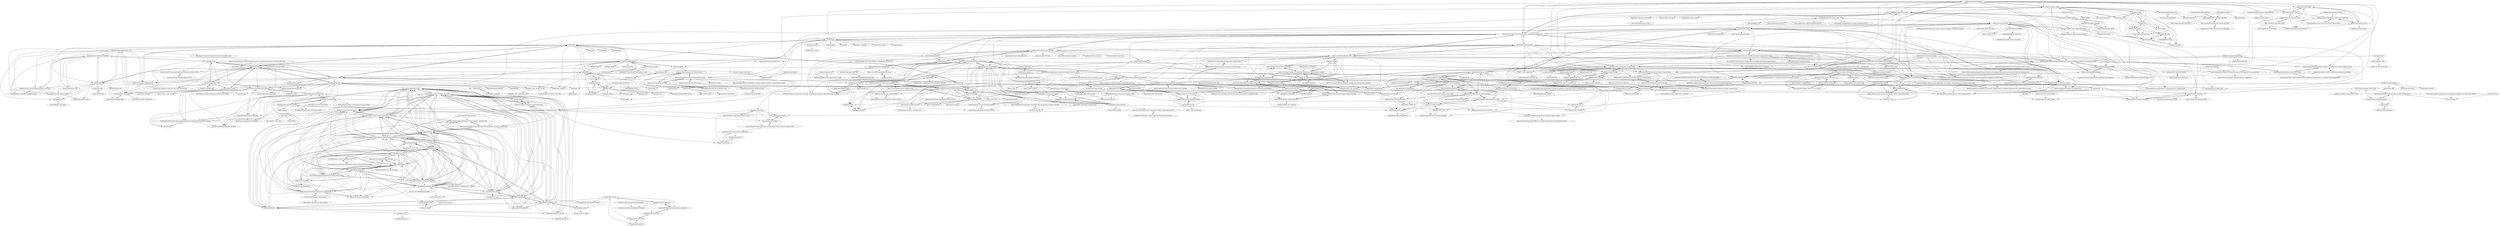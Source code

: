 digraph G {
"emilbjornson/massivemimobook" -> "yuxianghao/Alternating-minimization-algorithms-for-hybrid-precoding-in-millimeter-wave-MIMO-systems"
"emilbjornson/massivemimobook" -> "emilbjornson/IRS-relaying"
"emilbjornson/massivemimobook" -> "sydney222/Python_CsiNet"
"emilbjornson/massivemimobook" -> "guohuayan/WSR_maximization_for_RIS_system"
"emilbjornson/massivemimobook" -> "emilbjornson/multiple_antenna_communications"
"emilbjornson/massivemimobook" -> "TianLin0509/Hybrid-Beamforming-for-Millimeter-Wave-Systems-Using-the-MMSE-Criterion"
"emilbjornson/massivemimobook" -> "yang69/MIMO-OFDM-Wireless-Communications-with-MATLAB"
"emilbjornson/massivemimobook" -> "emilbjornson/cell-free-book"
"emilbjornson/massivemimobook" -> "DeepMIMO/DeepMIMO-matlab"
"emilbjornson/massivemimobook" -> "emilbjornson/optimal-beamforming"
"emilbjornson/massivemimobook" -> "le-liang/HybridPrecodingMassiveMIMO"
"emilbjornson/massivemimobook" -> "ML4Comm-Netw/Paper-with-Code-of-Wireless-communication-Based-on-DL"
"emilbjornson/massivemimobook" -> "emilbjornson/book-resource-allocation"
"emilbjornson/massivemimobook" -> "ken0225/Framework-of-Robust-Transmission-Design-for-IRS-Aided-MISO-Communications"
"emilbjornson/massivemimobook" -> "BJTU-MIMO/cell-free-survey"
"ML4Comm-Netw/Paper-with-Code-of-Wireless-communication-Based-on-DL" -> "ken0225/RIS-Codes-Collection"
"ML4Comm-Netw/Paper-with-Code-of-Wireless-communication-Based-on-DL" -> "LyricYang/MIMO_OFDM"
"ML4Comm-Netw/Paper-with-Code-of-Wireless-communication-Based-on-DL" -> "haoyye/OFDM_DNN"
"ML4Comm-Netw/Paper-with-Code-of-Wireless-communication-Based-on-DL" -> "yuanhao-cui/Must-Reading-on-ISAC"
"ML4Comm-Netw/Paper-with-Code-of-Wireless-communication-Based-on-DL" -> "zhuwenxing/daily_arxiv"
"ML4Comm-Netw/Paper-with-Code-of-Wireless-communication-Based-on-DL" -> "jwwthu/GNN-Communication-Networks"
"ML4Comm-Netw/Paper-with-Code-of-Wireless-communication-Based-on-DL" -> "NVlabs/sionna"
"ML4Comm-Netw/Paper-with-Code-of-Wireless-communication-Based-on-DL" -> "sydney222/Python_CsiNet"
"ML4Comm-Netw/Paper-with-Code-of-Wireless-communication-Based-on-DL" -> "Mehran-Soltani/ChannelNet"
"ML4Comm-Netw/Paper-with-Code-of-Wireless-communication-Based-on-DL" -> "emilbjornson/massivemimobook"
"ML4Comm-Netw/Paper-with-Code-of-Wireless-communication-Based-on-DL" -> "DeepMIMO/DeepMIMO-matlab"
"ML4Comm-Netw/Paper-with-Code-of-Wireless-communication-Based-on-DL" -> "TianLin0509/DNN_detection_via_keras"
"ML4Comm-Netw/Paper-with-Code-of-Wireless-communication-Based-on-DL" -> "shkrwnd/Deep-Reinforcement-Learning-for-Dynamic-Spectrum-Access"
"ML4Comm-Netw/Paper-with-Code-of-Wireless-communication-Based-on-DL" -> "le-liang/MARLspectrumSharingV2X"
"ML4Comm-Netw/Paper-with-Code-of-Wireless-communication-Based-on-DL" -> "haoyye/ResourceAllocationReinforcementLearning"
"le-liang/ResourceAllocationV2Xgraph" -> "le-liang/ResourceAllocationDelayedCSI"
"le-liang/ResourceAllocationV2Xgraph" -> "le-liang/ResourceAllocationV2X"
"TianLin0509/Hybrid-Beamforming-for-Millimeter-Wave-Systems-Using-the-MMSE-Criterion" -> "yuxianghao/Alternating-minimization-algorithms-for-hybrid-precoding-in-millimeter-wave-MIMO-systems"
"TianLin0509/Hybrid-Beamforming-for-Millimeter-Wave-Systems-Using-the-MMSE-Criterion" -> "Zzhaoxingyu/hybrid-beamforming-for-three-scenes"
"TianLin0509/Hybrid-Beamforming-for-Millimeter-Wave-Systems-Using-the-MMSE-Criterion" -> "samuelterra22/Massive-MIMO-Hybrid-Beamforming-Matlab-Example"
"TianLin0509/Hybrid-Beamforming-for-Millimeter-Wave-Systems-Using-the-MMSE-Criterion" -> "Zzhaoxingyu/Partially-Connected-HBF-for-Spectral-Efficiency-Maximization-via-a-Weighted-MMSE-Equivalence"
"Zzhaoxingyu/hybrid-beamforming-for-three-scenes" -> "TianLin0509/Hybrid-Beamforming-for-Millimeter-Wave-Systems-Using-the-MMSE-Criterion"
"Zzhaoxingyu/hybrid-beamforming-for-three-scenes" -> "yuxianghao/Alternating-minimization-algorithms-for-hybrid-precoding-in-millimeter-wave-MIMO-systems"
"Zzhaoxingyu/hybrid-beamforming-for-three-scenes" -> "Zzhaoxingyu/Partially-Connected-HBF-for-Spectral-Efficiency-Maximization-via-a-Weighted-MMSE-Equivalence"
"farismismar/Deep-Reinforcement-Learning-for-5G-Networks" -> "wireless-intelligence-lab/DeepLearning-CoordinatedBeamforming"
"farismismar/Deep-Reinforcement-Learning-for-5G-Networks" -> "JungangGe/DRL_for_DDBC"
"farismismar/Deep-Reinforcement-Learning-for-5G-Networks" -> "lasseufpa/5gm-data"
"farismismar/Deep-Reinforcement-Learning-for-5G-Networks" -> "baturaysaglam/RIS-MISO-Deep-Reinforcement-Learning"
"farismismar/Deep-Reinforcement-Learning-for-5G-Networks" -> "le-liang/MARLspectrumSharingV2X"
"farismismar/Deep-Reinforcement-Learning-for-5G-Networks" -> "HamedHojatian/HBF-Net"
"farismismar/Deep-Reinforcement-Learning-for-5G-Networks" -> "hqyyqh888/DeepUnfolding_WMMSE"
"farismismar/Deep-Reinforcement-Learning-for-5G-Networks" -> "AFNANAMIN/Resource-Allocation-using-deeprl"
"MeowLucian/SDR_Matlab_OFDM_802.11n" -> "MeowLucian/SDR_Matlab_LTE"
"MeowLucian/SDR_Matlab_OFDM_802.11n" -> "MeowLucian/SDR_Matlab_OFDM_802.11a"
"MeowLucian/SDR_Matlab_OFDM_802.11n" -> "MeowLucian/SDR_Matlab_OFDM_802.11a_16QAM"
"MeowLucian/SDR_Matlab_OFDM_802.11n" -> "MWSL-UnB/802.11-LinkSimulation"
"simonyipeter/Arduino-FEC" -> "mersinvald/Reed-Solomon"
"le-liang/MARLspectrumSharingV2X" -> "Engineer1999/Double-Deep-Q-Learning-for-Resource-Allocation"
"le-liang/MARLspectrumSharingV2X" -> "haoyye/ResourceAllocationReinforcementLearning"
"le-liang/MARLspectrumSharingV2X" -> "le-liang/ResourceAllocationV2X"
"le-liang/MARLspectrumSharingV2X" -> "gundoganalperen/DIRAL"
"le-liang/MARLspectrumSharingV2X" -> "CooperLWang/Learn-CompressCSI-RA-V2X-Code"
"le-liang/MARLspectrumSharingV2X" -> "sinannasir/Spectrum-Power-Allocation"
"le-liang/MARLspectrumSharingV2X" -> "le-liang/ResourceAllocationDelayedCSI"
"le-liang/MARLspectrumSharingV2X" -> "shkrwnd/Deep-Reinforcement-Learning-for-Dynamic-Spectrum-Access"
"le-liang/MARLspectrumSharingV2X" -> "le-liang/ResourceAllocationV2Xgraph"
"le-liang/MARLspectrumSharingV2X" -> "fangvv/VN-MADDPG"
"le-liang/MARLspectrumSharingV2X" -> "farismismar/Deep-Reinforcement-Learning-for-5G-Networks"
"le-liang/MARLspectrumSharingV2X" -> "mengxiaomao/PA_TWC"
"le-liang/MARLspectrumSharingV2X" -> "LiuJieShane/UARA"
"le-liang/MARLspectrumSharingV2X" -> "Coolzyh/Globecom2020-ResourceAllocationGNN"
"fatemehshmd/Resource-allocation-in-Cognitive-Radio-" -> "Baoshan-Lu/code-dqn-cchn"
"fatemehshmd/Resource-allocation-in-Cognitive-Radio-" -> "le-liang/ResourceAllocationDelayedCSI"
"fatemehshmd/Resource-allocation-in-Cognitive-Radio-" -> "emilbjornson/book-resource-allocation"
"le-liang/ResourceAllocationV2X" -> "le-liang/ResourceAllocationDelayedCSI"
"le-liang/ResourceAllocationV2X" -> "le-liang/ResourceAllocationV2Xgraph"
"le-liang/ResourceAllocationV2X" -> "le-liang/MARLspectrumSharingV2X"
"le-liang/ResourceAllocationV2X" -> "haoyye/ResourceAllocationReinforcementLearning"
"le-liang/ResourceAllocationV2X" -> "Engineer1999/Double-Deep-Q-Learning-for-Resource-Allocation"
"le-liang/ResourceAllocationV2X" -> "xushushu231/The-JUAD-resource-allocation-for-D2D-in-a-FDD-cellular-network"
"le-liang/ResourceAllocationV2X" -> "emilbjornson/book-resource-allocation"
"le-liang/ResourceAllocationV2X" -> "Shawn1380/M.S.-Thesis"
"praveshgoyal/Implemantation-of-5G-physical-layer--Multiple-Access" -> "PretentiousOnPurpose/NOMASystem"
"praveshgoyal/Implemantation-of-5G-physical-layer--Multiple-Access" -> "ahcen23/NOMA"
"praveshgoyal/Implemantation-of-5G-physical-layer--Multiple-Access" -> "shrin18/Noma"
"sydney222/Python_CsiNet" -> "Kylin9511/CRNet"
"sydney222/Python_CsiNet" -> "SIJIEJI/CLNet"
"sydney222/Python_CsiNet" -> "Treedy2020/TransNet"
"sydney222/Python_CsiNet" -> "cost2100/cost2100"
"sydney222/Python_CsiNet" -> "DeepMIMO/DeepMIMO-matlab"
"sydney222/Python_CsiNet" -> "neevsamuel/DeepMIMODetection"
"sydney222/Python_CsiNet" -> "zhuwenxing/CsiNetPlus"
"sydney222/Python_CsiNet" -> "Mehran-Soltani/ChannelNet"
"sydney222/Python_CsiNet" -> "hehengtao/LDAMP_based-Channel-estimation"
"sydney222/Python_CsiNet" -> "emilbjornson/massivemimobook"
"sydney222/Python_CsiNet" -> "ML4Comm-Netw/Paper-with-Code-of-Wireless-communication-Based-on-DL"
"sydney222/Python_CsiNet" -> "yuxianghao/Alternating-minimization-algorithms-for-hybrid-precoding-in-millimeter-wave-MIMO-systems"
"sydney222/Python_CsiNet" -> "WilliamYangXu/CSITransformer"
"sydney222/Python_CsiNet" -> "immortal3/AutoEncoder-Based-Communication-System"
"sydney222/Python_CsiNet" -> "lxf8519/DL-hybrid-precoder"
"yoshitomo-matsubara/head-network-distillation" -> "yoshitomo-matsubara/hnd-ghnd-object-detectors"
"MeowLucian/SDR_Matlab_LTE" -> "MeowLucian/SDR_Matlab_OFDM_802.11a_16QAM"
"MeowLucian/SDR_Matlab_LTE" -> "MeowLucian/SDR_Matlab_OFDM_802.11n"
"lucasanguinetti/Deep-Learning-Power-Allocation-in-Massive-MIMO" -> "lucasanguinetti/Solving-Energy-Efficiency-Problems-through-Polynomial-Optimization-Theory"
"emilbjornson/MIMO-channel-estimation" -> "rnissel/Channel-Estimation"
"TianLin0509/DNN_detection_via_keras" -> "haoyye/OFDM_DNN"
"TianLin0509/DNN_detection_via_keras" -> "ken0225/Reproducible-Research-DL-OFDM-WCL17"
"TianLin0509/DNN_detection_via_keras" -> "Mehran-Soltani/ChannelNet"
"TianLin0509/DNN_detection_via_keras" -> "dianixn/Signal_detection_OFDMPowerofDNN"
"TianLin0509/DNN_detection_via_keras" -> "BetterBench/Deep-learning-paper-for-OFDM-Communication"
"TianLin0509/DNN_detection_via_keras" -> "zhongyuanzhao/dl_ofdm"
"TianLin0509/DNN_detection_via_keras" -> "shamin1998/Deep-Learning-based-CSI-Estimation-for-5G-communication"
"cost2100/cost2100" -> "Kylin9511/CRNet"
"cost2100/cost2100" -> "sydney222/Python_CsiNet"
"cost2100/cost2100" -> "SIJIEJI/CLNet"
"cost2100/cost2100" -> "Kylin9511/ACRNet"
"cost2100/cost2100" -> "Treedy2020/TransNet"
"zhongyuanzhao/dl_ofdm" -> "haoyye/OFDM_DNN"
"zhongyuanzhao/dl_ofdm" -> "BetterBench/Deep-learning-paper-for-OFDM-Communication"
"zhongyuanzhao/dl_ofdm" -> "TianLin0509/DNN_detection_via_keras"
"zhongyuanzhao/dl_ofdm" -> "ThienVanLuong/DeepIM"
"zhongyuanzhao/dl_ofdm" -> "ZhangKaiyao/Deepcom"
"zhongyuanzhao/dl_ofdm" -> "Mehran-Soltani/ChannelNet"
"YidingYu/DLMA" -> "GulatiAditya/DynamicMultiChannelRL"
"shkrwnd/Deep-Reinforcement-Learning-for-Dynamic-Spectrum-Access" -> "GulatiAditya/DynamicMultiChannelRL"
"shkrwnd/Deep-Reinforcement-Learning-for-Dynamic-Spectrum-Access" -> "le-liang/MARLspectrumSharingV2X"
"shkrwnd/Deep-Reinforcement-Learning-for-Dynamic-Spectrum-Access" -> "haohsuan2918/DQN_RC_DSA_IOT2019"
"shkrwnd/Deep-Reinforcement-Learning-for-Dynamic-Spectrum-Access" -> "haoyye/ResourceAllocationReinforcementLearning"
"shkrwnd/Deep-Reinforcement-Learning-for-Dynamic-Spectrum-Access" -> "sinannasir/Spectrum-Power-Allocation"
"shkrwnd/Deep-Reinforcement-Learning-for-Dynamic-Spectrum-Access" -> "YidingYu/DLMA"
"shkrwnd/Deep-Reinforcement-Learning-for-Dynamic-Spectrum-Access" -> "Engineer1999/Double-Deep-Q-Learning-for-Resource-Allocation"
"shkrwnd/Deep-Reinforcement-Learning-for-Dynamic-Spectrum-Access" -> "LiuJieShane/UARA"
"shkrwnd/Deep-Reinforcement-Learning-for-Dynamic-Spectrum-Access" -> "fatemehshmd/Resource-allocation-in-Cognitive-Radio-"
"shkrwnd/Deep-Reinforcement-Learning-for-Dynamic-Spectrum-Access" -> "farismismar/Deep-Reinforcement-Learning-for-5G-Networks"
"shkrwnd/Deep-Reinforcement-Learning-for-Dynamic-Spectrum-Access" -> "gundoganalperen/DIRAL"
"shkrwnd/Deep-Reinforcement-Learning-for-Dynamic-Spectrum-Access" -> "Haoran-S/TSP-DNN"
"shkrwnd/Deep-Reinforcement-Learning-for-Dynamic-Spectrum-Access" -> "cly1994jlu/UARA-DRL"
"shkrwnd/Deep-Reinforcement-Learning-for-Dynamic-Spectrum-Access" -> "kangcp/qfnet"
"shkrwnd/Deep-Reinforcement-Learning-for-Dynamic-Spectrum-Access" -> "wn-upf/decentralized_qlearning_resource_allocation_in_wns"
"GulatiAditya/DynamicMultiChannelRL" -> "haohsuan2918/DQN_RC_DSA_IOT2019"
"GulatiAditya/DynamicMultiChannelRL" -> "haoyye/ResourceAllocationReinforcementLearning"
"DeepMIMO/DeepMIMO-matlab" -> "malrabeiah/DL-Massive-MIMO"
"DeepMIMO/DeepMIMO-matlab" -> "DeepMIMO/DeepMIMO-python"
"DeepMIMO/DeepMIMO-matlab" -> "lxf8519/DL-hybrid-precoder"
"DeepMIMO/DeepMIMO-matlab" -> "YudiDong/Channel_Estimation_cGAN"
"DeepMIMO/DeepMIMO-matlab" -> "yuxianghao/Alternating-minimization-algorithms-for-hybrid-precoding-in-millimeter-wave-MIMO-systems"
"DeepMIMO/DeepMIMO-matlab" -> "sydney222/Python_CsiNet"
"DeepMIMO/DeepMIMO-matlab" -> "DeepMIMO/DeepMIMO-5GNR"
"DeepMIMO/DeepMIMO-matlab" -> "Abdelrahman-Taha/LIS-DeepLearning"
"DeepMIMO/DeepMIMO-matlab" -> "YuZhang-GitHub/1-Bit-ADCs"
"DeepMIMO/DeepMIMO-matlab" -> "HamedHojatian/HBF-Net"
"DeepMIMO/DeepMIMO-matlab" -> "le-liang/HybridPrecodingMassiveMIMO"
"robmaunder/ldpc-3gpp-matlab" -> "robmaunder/turbo-3gpp-matlab"
"robmaunder/ldpc-3gpp-matlab" -> "robmaunder/polar-3gpp-matlab"
"robmaunder/ldpc-3gpp-matlab" -> "SherlockHsu/5G-LDPC-MexFunction"
"haoyye/OFDM_DNN" -> "TianLin0509/DNN_detection_via_keras"
"haoyye/OFDM_DNN" -> "Mehran-Soltani/ChannelNet"
"haoyye/OFDM_DNN" -> "zhongyuanzhao/dl_ofdm"
"haoyye/OFDM_DNN" -> "dianixn/Signal_detection_OFDMPowerofDNN"
"haoyye/OFDM_DNN" -> "haoyye/End2End_GAN"
"haoyye/OFDM_DNN" -> "ken0225/Reproducible-Research-DL-OFDM-WCL17"
"haoyye/OFDM_DNN" -> "ML4Comm-Netw/Paper-with-Code-of-Wireless-communication-Based-on-DL"
"haoyye/OFDM_DNN" -> "BetterBench/Deep-learning-paper-for-OFDM-Communication"
"haoyye/OFDM_DNN" -> "YudiDong/Channel_Estimation_cGAN"
"haoyye/OFDM_DNN" -> "immortal3/AutoEncoder-Based-Communication-System"
"haoyye/OFDM_DNN" -> "Woshiwzl1997/ComNet-OFDM"
"haoyye/OFDM_DNN" -> "ThienVanLuong/DeepIM"
"haoyye/OFDM_DNN" -> "LEON-REIN/channel_estimation"
"lasseufpa/5gm-beam-selection" -> "lasseufpa/5gm-data"
"lasseufpa/5gm-beam-selection" -> "malrabeiah/Sub6-Preds-mmWave"
"YuYongRun/PolarCodeDecodersInMatlab" -> "YuYongRun/PolarCodes-Encoding-Decoding-Construction"
"YuYongRun/PolarCodeDecodersInMatlab" -> "YuYongRun/PolarCodesBeliefPropagationDecoder"
"YuYongRun/PolarCodeDecodersInMatlab" -> "YuYongRun/LDPC"
"YuYongRun/PolarCodeDecodersInMatlab" -> "xiaoshaoning/5g-polar-code"
"YuYongRun/PolarCodeDecodersInMatlab" -> "tavildar/Polar"
"YuYongRun/PolarCodeDecodersInMatlab" -> "Spartak0s/Polar-Codes-Software-Matlab-"
"YuYongRun/PolarCodeDecodersInMatlab" -> "shipengcheng2018/PolarCodesPython"
"lasseufpa/5gm-data" -> "lasseufpa/5gm-beam-selection"
"lasseufpa/5gm-data" -> "farismismar/Deep-Reinforcement-Learning-for-5G-Networks"
"rnissel/Channel-Estimation" -> "rnissel/Channel-Equalization-in-FBMC"
"rnissel/Channel-Estimation" -> "emilbjornson/MIMO-channel-estimation"
"rnissel/Channel-Estimation" -> "gaur1616/Channel-Estimation-OFDM-"
"rnissel/Channel-Estimation" -> "rnissel/FBMC"
"rnissel/Channel-Estimation" -> "rnissel/Pruned-DFT-s-FBMC_Matlab"
"YuYongRun/PolarCodes-Encoding-Decoding-Construction" -> "YuYongRun/PolarCodeDecodersInMatlab"
"YuYongRun/PolarCodes-Encoding-Decoding-Construction" -> "YuYongRun/PolarCodesBeliefPropagationDecoder"
"YuYongRun/PolarCodes-Encoding-Decoding-Construction" -> "Spartak0s/Polar-Codes-Software-Matlab-"
"robmaunder/polar-3gpp-matlab" -> "robmaunder/ldpc-3gpp-matlab"
"robmaunder/polar-3gpp-matlab" -> "Spartak0s/Polar-Codes-Software-Matlab-"
"robmaunder/polar-3gpp-matlab" -> "tavildar/Polar"
"robmaunder/polar-3gpp-matlab" -> "luxinjin/polar-code"
"robmaunder/polar-3gpp-matlab" -> "robmaunder/turbo-3gpp-matlab"
"robmaunder/polar-3gpp-matlab" -> "YuYongRun/PolarCodes-Encoding-Decoding-Construction"
"robmaunder/polar-3gpp-matlab" -> "xiaoshaoning/5g-polar-code"
"robmaunder/polar-3gpp-matlab" -> "aff3ct/aff3ct"
"robmaunder/polar-3gpp-matlab" -> "mohammad-rowshan/List-Decoder-for-Polar-Codes-and-PAC-Codes"
"robmaunder/polar-3gpp-matlab" -> "YuYongRun/PolarCodeDecodersInMatlab"
"robmaunder/polar-3gpp-matlab" -> "cihatkececi/ChannelCodingProjectList"
"Mehran-Soltani/ChannelNet" -> "haoyye/OFDM_DNN"
"Mehran-Soltani/ChannelNet" -> "YudiDong/Channel_Estimation_cGAN"
"Mehran-Soltani/ChannelNet" -> "TianLin0509/DNN_detection_via_keras"
"Mehran-Soltani/ChannelNet" -> "hehengtao/LDAMP_based-Channel-estimation"
"Mehran-Soltani/ChannelNet" -> "dianixn/Signal_detection_OFDMPowerofDNN"
"Mehran-Soltani/ChannelNet" -> "utcsilab/score-based-channels"
"Mehran-Soltani/ChannelNet" -> "shamin1998/Deep-Learning-based-CSI-Estimation-for-5G-communication"
"Mehran-Soltani/ChannelNet" -> "zhongyuanzhao/dl_ofdm"
"Mehran-Soltani/ChannelNet" -> "abdulkarimgizzini/Enhancing_Least_Square_Channel_Estimation_Using_Deep_Learning"
"Mehran-Soltani/ChannelNet" -> "dianixn/Channelformer"
"Mehran-Soltani/ChannelNet" -> "ken0225/Reproducible-Research-DL-OFDM-WCL17"
"Mehran-Soltani/ChannelNet" -> "andrerclaudio/channel_estimation"
"Mehran-Soltani/ChannelNet" -> "emilbjornson/deep-learning-channel-estimation"
"Mehran-Soltani/ChannelNet" -> "rnissel/Channel-Estimation"
"Mehran-Soltani/ChannelNet" -> "BetterBench/Deep-learning-paper-for-OFDM-Communication"
"YuYongRun/LDPC" -> "tavildar/LDPC"
"YuYongRun/LDPC" -> "xiaoshaoning/5g-ldpc"
"YuYongRun/LDPC" -> "robmaunder/ldpc-3gpp-matlab"
"YuYongRun/LDPC" -> "YuYongRun/PolarCodeDecodersInMatlab"
"YuYongRun/LDPC" -> "Lcrypto/Simple-platform-to-Study-5G-LDPC-codes-and-decoders"
"YuYongRun/LDPC" -> "uzum/ldpc-peg"
"YuYongRun/LDPC" -> "Lcrypto/Construct-Long-Length-Block-and-Convolutional-MET-QC-LDPC-"
"YuYongRun/LDPC" -> "Lcrypto/Density-Evolution-AWGN"
"YuYongRun/LDPC" -> "Leo-Chu/Deep-learning-for-LDPC-decoding"
"hehengtao/LDAMP_based-Channel-estimation" -> "Mehran-Soltani/ChannelNet"
"hehengtao/LDAMP_based-Channel-estimation" -> "ricedsp/D-AMP_Toolbox" ["e"=1]
"hehengtao/LDAMP_based-Channel-estimation" -> "rnissel/Channel-Estimation"
"hehengtao/LDAMP_based-Channel-estimation" -> "emilbjornson/MIMO-channel-estimation"
"hehengtao/LDAMP_based-Channel-estimation" -> "emilbjornson/deep-learning-channel-estimation"
"yihanjiang/Sequential-RNN-Decoder" -> "gruberto/DL-ChannelDecoding"
"yihanjiang/Sequential-RNN-Decoder" -> "yihanjiang/turboae"
"yihanjiang/Sequential-RNN-Decoder" -> "VivekRamalingamK/Decoder-using-deep-learning"
"yihanjiang/Sequential-RNN-Decoder" -> "datlife/deepcom"
"yihanjiang/Sequential-RNN-Decoder" -> "tjuxiaofeng/A-Model-Driven-Deep-Learning-Method-for-Normalized-Min-Sum-LDPC-Decoding"
"yihanjiang/Sequential-RNN-Decoder" -> "liangfei-info/Iterative-BP-CNN"
"liangfei-info/Iterative-BP-CNN" -> "tjuxiaofeng/A-Model-Driven-Deep-Learning-Method-for-Normalized-Min-Sum-LDPC-Decoding"
"liangfei-info/Iterative-BP-CNN" -> "Leo-Chu/NOLD"
"liangfei-info/Iterative-BP-CNN" -> "gruberto/DL-ChannelDecoding"
"liangfei-info/Iterative-BP-CNN" -> "Leo-Chu/Deep-learning-for-LDPC-decoding"
"liangfei-info/Iterative-BP-CNN" -> "lorenlugosch/neural-min-sum-decoding"
"liangfei-info/Iterative-BP-CNN" -> "KyrieTan/Neural-Protograph-LDPC-Decoding"
"le-liang/HybridPrecodingMassiveMIMO" -> "hiroyuki-kasai/HybridPrecodingOpt"
"le-liang/HybridPrecodingMassiveMIMO" -> "yuxianghao/Alternating-minimization-algorithms-for-hybrid-precoding-in-millimeter-wave-MIMO-systems"
"le-liang/HybridPrecodingMassiveMIMO" -> "Shenzhi-ZHANG/Massive-MIMO-Precoding"
"albertgran/Next-Generation-5G-OFDM-Based-Modulations" -> "rnissel/FBMC"
"albertgran/Next-Generation-5G-OFDM-Based-Modulations" -> "anushagj/LTE-OFDM-SYSTEM"
"gram-ai/radio-transformer-networks" -> "musicbeer/Deep-Learning-for-the-Physical-Layer"
"gram-ai/radio-transformer-networks" -> "helloMRDJ/autoencoder-for-the-Physical-Layer"
"gram-ai/radio-transformer-networks" -> "immortal3/AutoEncoder-Based-Communication-System"
"musicbeer/Deep-Learning-for-the-Physical-Layer" -> "helloMRDJ/autoencoder-for-the-Physical-Layer"
"musicbeer/Deep-Learning-for-the-Physical-Layer" -> "gram-ai/radio-transformer-networks"
"musicbeer/Deep-Learning-for-the-Physical-Layer" -> "immortal3/AutoEncoder-Based-Communication-System"
"jcbooth2/autoencoder_for_physical_layer" -> "aponcedeleonch/Aalto-DL-for-Physical-Layer"
"jcbooth2/autoencoder_for_physical_layer" -> "immortal3/AutoEncoder-Based-Communication-System"
"Leo-Chu/Deep-learning-for-LDPC-decoding" -> "tjuxiaofeng/A-Model-Driven-Deep-Learning-Method-for-Normalized-Min-Sum-LDPC-Decoding"
"Leo-Chu/Deep-learning-for-LDPC-decoding" -> "lorenlugosch/neural-min-sum-decoding"
"Leo-Chu/Deep-learning-for-LDPC-decoding" -> "Leo-Chu/NOLD"
"Leo-Chu/Deep-learning-for-LDPC-decoding" -> "KyrieTan/Neural-Protograph-LDPC-Decoding"
"Leo-Chu/Deep-learning-for-LDPC-decoding" -> "liangfei-info/Iterative-BP-CNN"
"Leo-Chu/Deep-learning-for-LDPC-decoding" -> "AhmedElkelesh/Genetic-Algorithm-based-LDPC-Code-Design"
"aicodix/code" -> "xdsopl/LDPC"
"aicodix/code" -> "drmpeg/gr-dvbs2rx"
"xdsopl/LDPC" -> "aicodix/code"
"xdsopl/LDPC" -> "drmpeg/gr-dvbs2rx"
"xdsopl/LDPC" -> "igorauad/gr-dvbs2rx"
"xdsopl/LDPC" -> "blegal/Fast_LDPC_decoder_for_x86"
"xdsopl/LDPC" -> "drmpeg/gr-dvbs2"
"xdsopl/LDPC" -> "radfordneal/LDPC-codes"
"drmpeg/gr-dvbs2rx" -> "aicodix/code"
"drmpeg/gr-dvbs2rx" -> "drmpeg/gr-dvbs2"
"drmpeg/gr-dvbs2rx" -> "xdsopl/LDPC"
"drmpeg/gr-dvbs2rx" -> "igorauad/gr-dvbs2rx"
"hiroyuki-kasai/HybridPrecodingOpt" -> "yuxianghao/Alternating-minimization-algorithms-for-hybrid-precoding-in-millimeter-wave-MIMO-systems"
"hiroyuki-kasai/HybridPrecodingOpt" -> "lxf8519/DL-hybrid-precoder"
"hiroyuki-kasai/HybridPrecodingOpt" -> "le-liang/HybridPrecodingMassiveMIMO"
"hiroyuki-kasai/HybridPrecodingOpt" -> "Shenzhi-ZHANG/Massive-MIMO-Precoding"
"hiroyuki-kasai/HybridPrecodingOpt" -> "Naren920421/Narrowband-mmWave-hybrid-precoding-algorithm"
"immortal3/AutoEncoder-Based-Communication-System" -> "musicbeer/Deep-Learning-for-the-Physical-Layer"
"immortal3/AutoEncoder-Based-Communication-System" -> "jcbooth2/autoencoder_for_physical_layer"
"immortal3/AutoEncoder-Based-Communication-System" -> "helloMRDJ/autoencoder-for-the-Physical-Layer"
"immortal3/AutoEncoder-Based-Communication-System" -> "yihanjiang/turboae"
"immortal3/AutoEncoder-Based-Communication-System" -> "gram-ai/radio-transformer-networks"
"immortal3/AutoEncoder-Based-Communication-System" -> "meysamsadeghi/Security-and-Robustness-of-Deep-Learning-in-Wireless-Communication-Systems" ["e"=1]
"immortal3/AutoEncoder-Based-Communication-System" -> "lowelt/Master-Thesis"
"immortal3/AutoEncoder-Based-Communication-System" -> "tinyxuyan/AE-Com-Roadmap"
"ZhangKaiyao/Deepcom" -> "tinyxuyan/AE-Com-Roadmap"
"kangcp/qfnet" -> "ishfaq06/Deep-Q-Learning-based-Downlink-Power-Allocation"
"kangcp/qfnet" -> "mengxiaomao/PA_TWC"
"mengxiaomao/PA_TWC" -> "mengxiaomao/PA_ICC"
"mengxiaomao/PA_TWC" -> "kangcp/qfnet"
"mengxiaomao/PA_TWC" -> "sinannasir/Power-Control-asilomar"
"mengxiaomao/PA_TWC" -> "zhiguo-ding/CRNOMA_DDPG"
"haoyye/ResourceAllocationReinforcementLearning" -> "Engineer1999/Double-Deep-Q-Learning-for-Resource-Allocation"
"haoyye/ResourceAllocationReinforcementLearning" -> "le-liang/MARLspectrumSharingV2X"
"haoyye/ResourceAllocationReinforcementLearning" -> "AFNANAMIN/Resource-Allocation-using-deeprl"
"haoyye/ResourceAllocationReinforcementLearning" -> "GulatiAditya/DynamicMultiChannelRL"
"haoyye/ResourceAllocationReinforcementLearning" -> "LiuJieShane/UARA"
"haoyye/ResourceAllocationReinforcementLearning" -> "le-liang/ResourceAllocationV2X"
"haoyye/ResourceAllocationReinforcementLearning" -> "kangcp/qfnet"
"haoyye/ResourceAllocationReinforcementLearning" -> "davidtw0320/Resources-Allocation-in-The-Edge-Computing-Environment-Using-Reinforcement-Learning" ["e"=1]
"haoyye/ResourceAllocationReinforcementLearning" -> "mengxiaomao/PA_TWC"
"haoyye/ResourceAllocationReinforcementLearning" -> "CooperLWang/Learn-CompressCSI-RA-V2X-Code"
"neevsamuel/DeepMIMODetection" -> "neevsamuel/LearningToDetect"
"neevsamuel/DeepMIMODetection" -> "hello-zhanghao/MIMO_detection_algorithms"
"neevsamuel/DeepMIMODetection" -> "hehengtao/OAMP-Net"
"neevsamuel/LearningToDetect" -> "neevsamuel/DeepMIMODetection"
"WiLab/sdruOFDM" -> "davidyslu/Simple_SISO_OFDM_USRP"
"ArashPartow/schifra" -> "mersinvald/Reed-Solomon"
"rnissel/FBMC" -> "rnissel/Pruned-DFT-s-FBMC_Matlab"
"rnissel/FBMC" -> "bd03/FBMC"
"rnissel/FBMC" -> "albertgran/Next-Generation-5G-OFDM-Based-Modulations"
"rnissel/FBMC" -> "rnissel/Channel-Estimation"
"xiaoshaoning/5g-ldpc" -> "YuYongRun/LDPC"
"xiaoshaoning/5g-ldpc" -> "tavildar/LDPC"
"xiaoshaoning/5g-ldpc" -> "robmaunder/ldpc-3gpp-matlab"
"xiaoshaoning/5g-ldpc" -> "simgunz/802.11n-ldpc"
"xiaoshaoning/5g-ldpc" -> "vodafone-chair/5g-nr-ldpc"
"xiaoshaoning/5g-ldpc" -> "Lcrypto/Simple-platform-to-Study-5G-LDPC-codes-and-decoders"
"xiaoshaoning/5g-ldpc" -> "shubhamchandak94/ProtographLDPC"
"vodafone-chair/5g-nr-ldpc" -> "just1nGH/5G-NR-LDPC"
"vodafone-chair/5g-nr-ldpc" -> "robmaunder/ldpc-3gpp-matlab"
"vodafone-chair/5g-nr-ldpc" -> "xiaoshaoning/5g-ldpc"
"luxinjin/polar-code" -> "ZzzwyPIN/polar_code_matlab"
"ermongroup/necst" -> "mingyuyng/Deep-JSCC-for-images-with-OFDM"
"ermongroup/necst" -> "irdanish11/DJSCC-for-Wireless-Image-Transmission"
"ermongroup/necst" -> "mingyuyng/Dynamic_JSCC"
"ermongroup/necst" -> "SongjieXie/Hyper-AJSCC"
"Lcrypto/Simulated-annealing-lifting-QC-LDPC" -> "Lcrypto/Construct-Long-Length-Block-and-Convolutional-MET-QC-LDPC-"
"le-liang/ResourceAllocationDelayedCSI" -> "le-liang/ResourceAllocationV2Xgraph"
"le-liang/ResourceAllocationDelayedCSI" -> "le-liang/ResourceAllocationV2X"
"emilbjornson/optimal-beamforming" -> "TianLin0509/Hybrid-Beamforming-for-Millimeter-Wave-Systems-Using-the-MMSE-Criterion"
"emilbjornson/optimal-beamforming" -> "yuxianghao/Alternating-minimization-algorithms-for-hybrid-precoding-in-millimeter-wave-MIMO-systems"
"emilbjornson/optimal-beamforming" -> "jorgengrythe/beamforming" ["e"=1]
"emilbjornson/optimal-beamforming" -> "farismismar/Deep-Reinforcement-Learning-for-5G-Networks"
"emilbjornson/optimal-beamforming" -> "ken0225/Framework-of-Robust-Transmission-Design-for-IRS-Aided-MISO-Communications"
"Lcrypto/Construct-Long-Length-Block-and-Convolutional-MET-QC-LDPC-" -> "Lcrypto/Simulated-annealing-lifting-QC-LDPC"
"lorenlugosch/neural-min-sum-decoding" -> "facebookresearch/HyperNetworkDecoder"
"lorenlugosch/neural-min-sum-decoding" -> "tjuxiaofeng/A-Model-Driven-Deep-Learning-Method-for-Normalized-Min-Sum-LDPC-Decoding"
"lorenlugosch/neural-min-sum-decoding" -> "Leo-Chu/Deep-learning-for-LDPC-decoding"
"rnissel/Pruned-DFT-s-FBMC_Python" -> "rnissel/Pruned-DFT-s-FBMC_Matlab"
"mehrdadkhani/MMNet" -> "hello-zhanghao/MIMO_detection_algorithms"
"mehrdadkhani/MMNet" -> "hehengtao/OAMP-Net"
"mehrdadkhani/MMNet" -> "krpratik/RE-MIMO"
"Deeksha96/Deep-MIMO-Detection" -> "hello-zhanghao/MIMO_detection_algorithms"
"zhuwenxing/Paper-with-Code-of-Wireless-communication-Based-on-DL" -> "zhuwenxing/Deep_Learning_Based_Power_Control"
"Abdelrahman-Taha/LIS-DeepLearning" -> "TianLin0509/reproduction_of_BALS"
"rwnobrega/komm" -> "veeresht/CommPy"
"RQC-QApp/polar-codes" -> "mcba1n/polar-codes"
"RQC-QApp/polar-codes" -> "wooden-cat/polar-RNN-decoder"
"xushushu231/The-many-to-many-scenario-for-D2D-data-rate-maximize" -> "xushushu231/The-JUAD-resource-allocation-for-D2D-in-a-FDD-cellular-network"
"robmaunder/turbo-3gpp-matlab" -> "robmaunder/ldpc-3gpp-matlab"
"Lcrypto/Density-Evolution-AWGN" -> "Lcrypto/trapping-sets-enumeration"
"Lcrypto/Density-Evolution-AWGN" -> "Lcrypto/Protograph_EXIT_chart"
"Lcrypto/Density-Evolution-AWGN" -> "Lcrypto/Construct-Long-Length-Block-and-Convolutional-MET-QC-LDPC-"
"xushushu231/The-JUAD-resource-allocation-for-D2D-in-a-FDD-cellular-network" -> "xushushu231/The-many-to-many-scenario-for-D2D-data-rate-maximize"
"roamiri/RA-NOMA" -> "ahcen23/NOMA"
"yshenaw/Globecom2019" -> "zhuwenxing/Deep_Learning_Based_Power_Control"
"mengxiaomao/PA_ICC" -> "mengxiaomao/PA_TWC"
"Lcrypto/Protograph_EXIT_chart" -> "Lcrypto/Exit-chart"
"davidyslu/Simple_SISO_OFDM_USRP" -> "WiLab/sdruOFDM"
"helloMRDJ/autoencoder-for-the-Physical-Layer" -> "musicbeer/Deep-Learning-for-the-Physical-Layer"
"Aithu-Snehith/End-to-End-Learning-of-Communications-Systems-Without-a-Channel-Model" -> "tinyxuyan/AE-Com-Roadmap"
"Aithu-Snehith/End-to-End-Learning-of-Communications-Systems-Without-a-Channel-Model" -> "ZhangKaiyao/Deepcom"
"Aithu-Snehith/End-to-End-Learning-of-Communications-Systems-Without-a-Channel-Model" -> "kclip/meta-autoencoder-without-channel-model"
"FassyGit/ML-in-physical-layer" -> "aponcedeleonch/Aalto-DL-for-Physical-Layer"
"cihatkececi/ChannelCodingProjectList" -> "robmaunder/ldpc-3gpp-matlab"
"cihatkececi/ChannelCodingProjectList" -> "aff3ct/aff3ct"
"darcamo/pyphysim" -> "musicbeer/Deep-Learning-for-the-Physical-Layer"
"darcamo/pyphysim" -> "dchutchings/py_ofdm"
"darcamo/pyphysim" -> "veeresht/CommPy"
"darcamo/pyphysim" -> "zhongyuanzhao/dl_ofdm"
"2417677728/OFDM" -> "LyricYang/MIMO_OFDM"
"2417677728/OFDM" -> "yang69/MIMO-OFDM-Wireless-Communications-with-MATLAB"
"2417677728/OFDM" -> "123kevin456/OFDM-"
"2417677728/OFDM" -> "anushagj/LTE-OFDM-SYSTEM"
"2417677728/OFDM" -> "BetterBench/Deep-learning-paper-for-OFDM-Communication"
"2417677728/OFDM" -> "dianixn/Signal_detection_OFDMPowerofDNN"
"2417677728/OFDM" -> "MeowLucian/SDR_Matlab_OFDM_802.11a"
"2417677728/OFDM" -> "hassiweb/otfs-chan-est-and-eq"
"2417677728/OFDM" -> "haoyye/OFDM_DNN"
"2417677728/OFDM" -> "ironman1996/OTFS-simple-simulation"
"liyanluminary/Modeling-and-Simulation-of-MATLAB-Simulink-Communication-System" -> "LyricYang/MIMO_OFDM"
"liyanluminary/Modeling-and-Simulation-of-MATLAB-Simulink-Communication-System" -> "123kevin456/OFDM-"
"liyanluminary/Modeling-and-Simulation-of-MATLAB-Simulink-Communication-System" -> "2417677728/OFDM"
"liyanluminary/Modeling-and-Simulation-of-MATLAB-Simulink-Communication-System" -> "yang69/MIMO-OFDM-Wireless-Communications-with-MATLAB"
"liyanluminary/Modeling-and-Simulation-of-MATLAB-Simulink-Communication-System" -> "123kevin456/MIMO-OFDM-MATLAB-"
"liyanluminary/Modeling-and-Simulation-of-MATLAB-Simulink-Communication-System" -> "jch-wang/MIMO-OFDM-Wireless-Communication-Technology-and-MATLAB-Implementation"
"liyanluminary/Modeling-and-Simulation-of-MATLAB-Simulink-Communication-System" -> "BetterBench/OFDM-Simulink-MATLAB"
"lpkg/WMMSE-deep-unfolding" -> "hqyyqh888/DeepUnfolding_WMMSE"
"AFNANAMIN/Resource-Allocation-using-deeprl" -> "Zakir1971/Deep-Reinforcement-Learning-Python"
"AFNANAMIN/Resource-Allocation-using-deeprl" -> "Engineer1999/Double-Deep-Q-Learning-for-Resource-Allocation"
"AFNANAMIN/Resource-Allocation-using-deeprl" -> "cly1994jlu/UARA-DRL"
"AFNANAMIN/Resource-Allocation-using-deeprl" -> "gundoganalperen/DIRAL"
"AFNANAMIN/Resource-Allocation-using-deeprl" -> "wuda1/NOMA_resource_allocation_test_ending_20220421"
"AFNANAMIN/Resource-Allocation-using-deeprl" -> "haoyye/ResourceAllocationReinforcementLearning"
"AFNANAMIN/Resource-Allocation-using-deeprl" -> "depaul2012/NOMA_with_reinformcement"
"cly1994jlu/UARA-DRL" -> "LiuJieShane/UARA"
"cly1994jlu/UARA-DRL" -> "AFNANAMIN/Resource-Allocation-using-deeprl"
"PretentiousOnPurpose/NOMASystem" -> "praveshgoyal/Implemantation-of-5G-physical-layer--Multiple-Access"
"PretentiousOnPurpose/NOMASystem" -> "shrin18/Noma"
"PretentiousOnPurpose/NOMASystem" -> "wjddn279/DeepLearning_MIMO-NOMA"
"Kylin9511/CRNet" -> "SIJIEJI/CLNet"
"Kylin9511/CRNet" -> "sydney222/Python_CsiNet"
"Kylin9511/CRNet" -> "Kylin9511/ACRNet"
"Kylin9511/CRNet" -> "Treedy2020/TransNet"
"Kylin9511/CRNet" -> "zhang-xd18/QCRNet"
"Kylin9511/CRNet" -> "Kylin9511/BCsiNet"
"Kylin9511/CRNet" -> "cost2100/cost2100"
"Kylin9511/CRNet" -> "recusant7/DCRNet"
"Kylin9511/CRNet" -> "zhuwenxing/CsiNetPlus"
"samuelterra22/Massive-MIMO-Hybrid-Beamforming-Matlab-Example" -> "TianLin0509/Hybrid-Beamforming-for-Millimeter-Wave-Systems-Using-the-MMSE-Criterion"
"samuelterra22/Massive-MIMO-Hybrid-Beamforming-Matlab-Example" -> "Shenzhi-ZHANG/Massive-MIMO-Precoding"
"Engineer1999/Double-Deep-Q-Learning-for-Resource-Allocation" -> "haoyye/ResourceAllocationReinforcementLearning"
"Engineer1999/Double-Deep-Q-Learning-for-Resource-Allocation" -> "gundoganalperen/DIRAL"
"Engineer1999/Double-Deep-Q-Learning-for-Resource-Allocation" -> "davidtw0320/Resources-Allocation-in-The-Edge-Computing-Environment-Using-Reinforcement-Learning" ["e"=1]
"Engineer1999/Double-Deep-Q-Learning-for-Resource-Allocation" -> "AFNANAMIN/Resource-Allocation-using-deeprl"
"Engineer1999/Double-Deep-Q-Learning-for-Resource-Allocation" -> "le-liang/MARLspectrumSharingV2X"
"Engineer1999/Double-Deep-Q-Learning-for-Resource-Allocation" -> "LiuJieShane/UARA"
"Engineer1999/Double-Deep-Q-Learning-for-Resource-Allocation" -> "le-liang/ResourceAllocationV2X"
"Engineer1999/Double-Deep-Q-Learning-for-Resource-Allocation" -> "cly1994jlu/UARA-DRL"
"Engineer1999/Double-Deep-Q-Learning-for-Resource-Allocation" -> "fangvv/VN-MADDPG"
"Engineer1999/Double-Deep-Q-Learning-for-Resource-Allocation" -> "zhiwei-roy-0803/RAV2X"
"Engineer1999/Double-Deep-Q-Learning-for-Resource-Allocation" -> "Coolzyh/Globecom2020-ResourceAllocationGNN"
"Engineer1999/Double-Deep-Q-Learning-for-Resource-Allocation" -> "depaul2012/NOMA_with_reinformcement"
"Engineer1999/Double-Deep-Q-Learning-for-Resource-Allocation" -> "neardws/Game-Theoretic-Deep-Reinforcement-Learning" ["e"=1]
"Engineer1999/Double-Deep-Q-Learning-for-Resource-Allocation" -> "M-Parvini/AoI-V2X-IEEE-TVT-2023"
"Engineer1999/Double-Deep-Q-Learning-for-Resource-Allocation" -> "le-liang/ResourceAllocationV2Xgraph"
"ironman1996/OTFS-simple-simulation" -> "bb16177/OTFS-Simulation"
"ironman1996/OTFS-simple-simulation" -> "hassiweb/otfs-chan-est-and-eq"
"ironman1996/OTFS-simple-simulation" -> "MohammadaliMohammadi/Cell-free-OTFS"
"ironman1996/OTFS-simple-simulation" -> "tharaj90/OTFS-MRC-detection-MATLAB-package"
"ironman1996/OTFS-simple-simulation" -> "JavierBueno11/Final_thesis"
"bb16177/OTFS-Simulation" -> "ironman1996/OTFS-simple-simulation"
"bb16177/OTFS-Simulation" -> "hassiweb/otfs-chan-est-and-eq"
"bb16177/OTFS-Simulation" -> "MohammadaliMohammadi/Cell-free-OTFS"
"bb16177/OTFS-Simulation" -> "tharaj90/OTFS-MRC-detection-MATLAB-package"
"bb16177/OTFS-Simulation" -> "Alga53/DISMMSE-Turbo-Equalizer-for-OTFS"
"bb16177/OTFS-Simulation" -> "edenhu1111/OTFS-sensing"
"bb16177/OTFS-Simulation" -> "abiglizi/OTFS_MMSE"
"bb16177/OTFS-Simulation" -> "anafreis/OTFS_CE"
"bb16177/OTFS-Simulation" -> "RanXu2001/IRS-OTFS-System-Project"
"bb16177/OTFS-Simulation" -> "JavierBueno11/Final_thesis"
"HaiboMei/UAV-RIS-DRL" -> "Haoran-Peng/UAV-RIS_EH_DDPG"
"HaiboMei/UAV-RIS-DRL" -> "Haoran-Peng/UAV-RIS_EnergyHarvesting"
"HaiboMei/UAV-RIS-DRL" -> "HaiboMei/UAV-RIS-SCA"
"yshenaw/GNN-Resource-Management" -> "yshenaw/GNN4Com"
"yshenaw/GNN-Resource-Management" -> "navid-naderi/Resilient_RRM_GNN"
"yshenaw/GNN-Resource-Management" -> "Yifan-Gu-SZU/GNN-aggregation-over-the-air"
"yshenaw/GNN-Resource-Management" -> "yshenaw/Globecom2019"
"haohsuan2918/DQN_RC_DSA_IOT2019" -> "SiavashBarqiJaniar/DRL_PBHWN"
"haohsuan2918/DQN_RC_DSA_IOT2019" -> "GulatiAditya/DynamicMultiChannelRL"
"emilbjornson/IRS-modeling" -> "emilbjornson/IRS-relaying"
"emilbjornson/IRS-modeling" -> "liuhang1994/RIS_Rate_VS_Channel_Error"
"emilbjornson/IRS-modeling" -> "yashcao/Intelligent-reflecting-surface-aided-multi-user-mmWave-communications-for-coverage-enhancement"
"emilbjornson/IRS-modeling" -> "emilbjornson/IRS-continuous"
"emilbjornson/IRS-modeling" -> "emilbjornson/near-field-behavior"
"wjddn279/DeepLearning_MIMO-NOMA" -> "praveshgoyal/Implemantation-of-5G-physical-layer--Multiple-Access"
"wjddn279/DeepLearning_MIMO-NOMA" -> "PretentiousOnPurpose/NOMASystem"
"wjddn279/DeepLearning_MIMO-NOMA" -> "yangzhao-chen/DeepLearning_MIMO-NOMA"
"wjddn279/DeepLearning_MIMO-NOMA" -> "depaul2012/NOMA_with_reinformcement"
"depaul2012/NOMA_with_reinformcement" -> "wuda1/NOMA_resource_allocation_test_ending_20220421"
"BlinkFTW/MIMO-OFDM" -> "khushi4tiwari/OFDM-MIMO-System"
"guohuayan/WSR_maximization_for_RIS_system" -> "jhan-04/IRS_Enhanced-Wireless-Network_Joint-Active-and-Passive-BeamformingDesign_Qingqing-Wu-and-Rui-Zhang"
"guohuayan/WSR_maximization_for_RIS_system" -> "emilbjornson/IRS-relaying"
"guohuayan/WSR_maximization_for_RIS_system" -> "Brook1711/RIS_components"
"guohuayan/WSR_maximization_for_RIS_system" -> "baturaysaglam/RIS-MISO-Deep-Reinforcement-Learning"
"guohuayan/WSR_maximization_for_RIS_system" -> "emilbjornson/IRS-modeling"
"guohuayan/WSR_maximization_for_RIS_system" -> "STAR-Yuanwei-Liu/Optimization-for-wireless-communications"
"guohuayan/WSR_maximization_for_RIS_system" -> "ken0225/Framework-of-Robust-Transmission-Design-for-IRS-Aided-MISO-Communications"
"guohuayan/WSR_maximization_for_RIS_system" -> "PolyuWirelessCommunicationLab/Channel-Estimation-for-Intelligent-Reflecting-Surface-Assisted-Multiuser-Communications"
"guohuayan/WSR_maximization_for_RIS_system" -> "emilbjornson/RIS-fading"
"guohuayan/WSR_maximization_for_RIS_system" -> "yuxianghao/Alternating-minimization-algorithms-for-hybrid-precoding-in-millimeter-wave-MIMO-systems"
"igorauad/gr-dvbs2rx" -> "aff3ct/dvbs2"
"igorauad/gr-dvbs2rx" -> "drmpeg/gr-dvbs2"
"igorauad/gr-dvbs2rx" -> "drmpeg/gr-dvbs2rx"
"igorauad/gr-dvbs2rx" -> "xdsopl/LDPC"
"shrin18/Noma" -> "WENS-KIT/NOMA-Simulator"
"kclip/meta-autoencoder-without-channel-model" -> "kclip/meta-demodulator"
"kclip/meta-autoencoder-without-channel-model" -> "kclip/meta-autoencoder"
"shubhamchandak94/ProtographLDPC" -> "uzum/ldpc-peg"
"shubhamchandak94/ProtographLDPC" -> "Lcrypto/classic-PEG-"
"shubhamchandak94/ProtographLDPC" -> "KyrieTan/Neural-Protograph-LDPC-Decoding"
"shubhamchandak94/ProtographLDPC" -> "Lcrypto/trapping-sets-enumeration"
"shaojiawei07/BottleNetPlusPlus" -> "shaojiawei07/Edge_Inference_three-step_framework"
"shaojiawei07/BottleNetPlusPlus" -> "shaojiawei07/Branchy-GNN"
"shaojiawei07/BottleNetPlusPlus" -> "shaojiawei07/VL-VFE"
"shaojiawei07/BottleNetPlusPlus" -> "yoshitomo-matsubara/hnd-ghnd-object-detectors"
"shaojiawei07/Edge_Inference_three-step_framework" -> "shaojiawei07/Branchy-GNN"
"shaojiawei07/Edge_Inference_three-step_framework" -> "shaojiawei07/BottleNetPlusPlus"
"tinyxuyan/AE-Com-Roadmap" -> "ZhangKaiyao/Deepcom"
"tinyxuyan/AE-Com-Roadmap" -> "Aithu-Snehith/End-to-End-Learning-of-Communications-Systems-Without-a-Channel-Model"
"aponcedeleonch/Aalto-DL-for-Physical-Layer" -> "FassyGit/ML-in-physical-layer"
"emilbjornson/scalable-cell-free" -> "hienquocngo/Cell-Free-Massive-MIMO-Versus-Small-Cells"
"emilbjornson/scalable-cell-free" -> "emilbjornson/wireless-powered-cell-free"
"emilbjornson/scalable-cell-free" -> "emilbjornson/rician-cell-free"
"emilbjornson/scalable-cell-free" -> "emilbjornson/cell-free-book"
"yihanjiang/turboae" -> "yoniLc/ECCT"
"yihanjiang/turboae" -> "kclip/meta-autoencoder"
"yihanjiang/turboae" -> "yihanjiang/Sequential-RNN-Decoder"
"yihanjiang/turboae" -> "ZhangKaiyao/Deepcom"
"yihanjiang/turboae" -> "lorenlugosch/neural-min-sum-decoding"
"yihanjiang/turboae" -> "liangfei-info/Iterative-BP-CNN"
"yihanjiang/turboae" -> "gruberto/DL-ChannelDecoding"
"yihanjiang/turboae" -> "tinyxuyan/AE-Com-Roadmap"
"LiuJieShane/UARA" -> "cly1994jlu/UARA-DRL"
"sinannasir/Spectrum-Power-Allocation" -> "Baoshan-Lu/code-dqn-cchn"
"sinannasir/Spectrum-Power-Allocation" -> "sinannasir/Power-Control-asilomar"
"kclip/meta-autoencoder" -> "kclip/meta-demodulator"
"kclip/meta-autoencoder" -> "kclip/meta-autoencoder-without-channel-model"
"pjkundert/ezpwd-reed-solomon" -> "mersinvald/Reed-Solomon"
"emilbjornson/IRS-relaying" -> "emilbjornson/IRS-modeling"
"emilbjornson/IRS-relaying" -> "guohuayan/WSR_maximization_for_RIS_system"
"emilbjornson/IRS-relaying" -> "emilbjornson/RIS-myths"
"irdanish11/DJSCC-for-Wireless-Image-Transmission" -> "mingyuyng/Deep-JSCC-for-images-with-OFDM"
"irdanish11/DJSCC-for-Wireless-Image-Transmission" -> "kurka/deepJSCC-feedback"
"irdanish11/DJSCC-for-Wireless-Image-Transmission" -> "mingyuyng/Dynamic_JSCC"
"irdanish11/DJSCC-for-Wireless-Image-Transmission" -> "alexxu1988/ADJSCC"
"irdanish11/DJSCC-for-Wireless-Image-Transmission" -> "chunbaobao/Deep-JSCC-PyTorch"
"irdanish11/DJSCC-for-Wireless-Image-Transmission" -> "ermongroup/necst"
"irdanish11/DJSCC-for-Wireless-Image-Transmission" -> "kmsiapps/e2e-dnn-comm-for-image"
"YudiDong/Channel_Estimation_cGAN" -> "akashsdoshi96/ota-gan-mimo-ce"
"YudiDong/Channel_Estimation_cGAN" -> "Mehran-Soltani/ChannelNet"
"YudiDong/Channel_Estimation_cGAN" -> "mauro-belgiovine/DL-channel-estimation-MaMIMO"
"YudiDong/Channel_Estimation_cGAN" -> "rohsequ/Deep-Learning-Model-for-Channel-Estimation-PyTorch"
"YudiDong/Channel_Estimation_cGAN" -> "dianixn/Residual_CNN"
"kurka/deepJSCC-feedback" -> "mingyuyng/Dynamic_JSCC"
"kurka/deepJSCC-feedback" -> "mingyuyng/Deep-JSCC-for-images-with-OFDM"
"kurka/deepJSCC-feedback" -> "irdanish11/DJSCC-for-Wireless-Image-Transmission"
"kurka/deepJSCC-feedback" -> "alexxu1988/ADJSCC"
"kurka/deepJSCC-feedback" -> "semcomm/SwinJSCC"
"kurka/deepJSCC-feedback" -> "milindmrao/nlp_comm"
"kurka/deepJSCC-feedback" -> "mingyuyng/OFDM-guided-JSCC"
"kurka/deepJSCC-feedback" -> "KeYang8/WITT"
"emilbjornson/deep-learning-channel-estimation" -> "shamin1998/Deep-Learning-based-CSI-Estimation-for-5G-communication"
"OpenResearchInstitute/dvb_fpga" -> "OpenResearchInstitute/DVB-receiver"
"OpenResearchInstitute/dvb_fpga" -> "mattzgto/bladerf-dvbs2"
"OpenResearchInstitute/dvb_fpga" -> "drmpeg/gr-dvbs2"
"OpenResearchInstitute/dvb_fpga" -> "igorauad/gr-dvbs2rx"
"hello-zhanghao/MIMO-Detection-Classical-Algorithm" -> "hello-zhanghao/MIMO_detection_algorithms"
"hello-zhanghao/MIMO-Detection-Classical-Algorithm" -> "zhangcheng223/MIMO-Detection-Classical-Algorithm"
"drmpeg/gr-dvbs2" -> "drmpeg/gr-dvbs2rx"
"drmpeg/gr-dvbs2" -> "drmpeg/gr-dvbgse"
"drmpeg/gr-dvbs2" -> "G4GUO/datvexpress_gui"
"drmpeg/gr-dvbs2" -> "igorauad/gr-dvbs2rx"
"drmpeg/gr-dvbs2" -> "drmpeg/gr-dvbt2"
"drmpeg/gr-dvbs2" -> "xdsopl/LDPC"
"drmpeg/gr-dvbs2" -> "aff3ct/dvbs2"
"drmpeg/gr-dvbs2" -> "OpenResearchInstitute/DVB-receiver"
"drmpeg/gr-dvbs2" -> "csdvb/dvbs2_tx"
"lxf8519/DL-hybrid-precoder" -> "hqyyqh888/DeepUnfolding_WMMSE"
"lxf8519/DL-hybrid-precoder" -> "HamedHojatian/HBF-Net"
"lxf8519/DL-hybrid-precoder" -> "hiroyuki-kasai/HybridPrecodingOpt"
"mcba1n/polar-codes" -> "RQC-QApp/polar-codes"
"mcba1n/polar-codes" -> "shipengcheng2018/PolarCodesPython"
"hello-zhanghao/MIMO_detection_algorithms" -> "hello-zhanghao/MIMO-Detection-Classical-Algorithm"
"hello-zhanghao/MIMO_detection_algorithms" -> "hello-zhanghao/DeepMIMODetection"
"GerardGR/Comparative-Simulation-of-Non-Orthogonal-Multiple-Access-NOMA-with-OFDMA" -> "ahcen23/NOMA"
"sinannasir/Power-Control-asilomar" -> "sinannasir/Spectrum-Power-Allocation"
"haoyye/End2End_GAN" -> "moeinheidari/End-to-End-Communications-system"
"haoyye/End2End_GAN" -> "kclip/meta-autoencoder"
"haoyye/End2End_GAN" -> "ZhangKaiyao/Deepcom"
"haoyye/End2End_GAN" -> "tinyxuyan/AE-Com-Roadmap"
"haoyye/End2End_GAN" -> "Aithu-Snehith/End-to-End-Learning-of-Communications-Systems-Without-a-Channel-Model"
"kclip/meta-demodulator" -> "kclip/meta-autoencoder"
"CooperLWang/Learn-CompressCSI-RA-V2X-Code" -> "Coolzyh/Globecom2020-ResourceAllocationGNN"
"emilbjornson/competitive-cell-free" -> "hienquocngo/Cell-Free-Massive-MIMO-Versus-Small-Cells"
"emilbjornson/competitive-cell-free" -> "emilbjornson/scalable-cell-free"
"emilbjornson/competitive-cell-free" -> "emilbjornson/wireless-powered-cell-free"
"hienquocngo/Cell-Free-Massive-MIMO-Versus-Small-Cells" -> "hienquocngo/Pilot-Power-Control-for-Cell-Free-Massive-MIMO"
"hienquocngo/Cell-Free-Massive-MIMO-Versus-Small-Cells" -> "emilbjornson/scalable-cell-free"
"hienquocngo/Cell-Free-Massive-MIMO-Versus-Small-Cells" -> "emilbjornson/wireless-powered-cell-free"
"hienquocngo/Pilot-Power-Control-for-Cell-Free-Massive-MIMO" -> "hienquocngo/Cell-Free-Massive-MIMO-Versus-Small-Cells"
"Leo-Chu/NOLD" -> "tjuxiaofeng/A-Model-Driven-Deep-Learning-Method-for-Normalized-Min-Sum-LDPC-Decoding"
"tjuxiaofeng/A-Model-Driven-Deep-Learning-Method-for-Normalized-Min-Sum-LDPC-Decoding" -> "KyrieTan/Neural-Protograph-LDPC-Decoding"
"tjuxiaofeng/A-Model-Driven-Deep-Learning-Method-for-Normalized-Min-Sum-LDPC-Decoding" -> "Leo-Chu/NOLD"
"emilbjornson/book-resource-allocation" -> "lucasanguinetti/Deep-Learning-Power-Allocation-in-Massive-MIMO"
"zhangcheng223/MIMO-Detection-Classical-Algorithm" -> "hello-zhanghao/MIMO-Detection-Classical-Algorithm"
"robmaunder/exit-matlab" -> "Lcrypto/Exit-chart"
"emilbjornson/IRS-continuous" -> "KamranKeykhosravi/RIS-Communication-Localization"
"ken0225/RIS-Codes-Collection" -> "guohuayan/WSR_maximization_for_RIS_system"
"ken0225/RIS-Codes-Collection" -> "yuanhao-cui/Must-Reading-on-ISAC"
"ken0225/RIS-Codes-Collection" -> "baturaysaglam/RIS-MISO-Deep-Reinforcement-Learning"
"ken0225/RIS-Codes-Collection" -> "ML4Comm-Netw/Paper-with-Code-of-Wireless-communication-Based-on-DL"
"ken0225/RIS-Codes-Collection" -> "jhan-04/IRS_Enhanced-Wireless-Network_Joint-Active-and-Passive-BeamformingDesign_Qingqing-Wu-and-Rui-Zhang"
"ken0225/RIS-Codes-Collection" -> "yuxianghao/Alternating-minimization-algorithms-for-hybrid-precoding-in-millimeter-wave-MIMO-systems"
"ken0225/RIS-Codes-Collection" -> "emilbjornson/IRS-relaying"
"ken0225/RIS-Codes-Collection" -> "STAR-Yuanwei-Liu/Optimization-for-wireless-communications"
"ken0225/RIS-Codes-Collection" -> "ken0225/Framework-of-Robust-Transmission-Design-for-IRS-Aided-MISO-Communications"
"ken0225/RIS-Codes-Collection" -> "LyricYang/MIMO_OFDM"
"ken0225/RIS-Codes-Collection" -> "HaiboMei/UAV-RIS-DRL"
"ken0225/RIS-Codes-Collection" -> "Brook1711/RIS_components"
"ken0225/RIS-Codes-Collection" -> "chenpengseu/PassiveDOA-ISAC-RIS"
"ken0225/RIS-Codes-Collection" -> "jwwthu/GNN-Communication-Networks"
"ken0225/RIS-Codes-Collection" -> "STAR-Yuanwei-Liu/Performance-analysis-for-wireless-communications"
"veeresht/CommPy" -> "NVlabs/sionna"
"veeresht/CommPy" -> "rwnobrega/komm"
"veeresht/CommPy" -> "aff3ct/aff3ct"
"veeresht/CommPy" -> "darcamo/pyphysim"
"veeresht/CommPy" -> "hichamjanati/pyldpc"
"veeresht/CommPy" -> "mwickert/scikit-dsp-comm"
"veeresht/CommPy" -> "cihatkececi/ChannelCodingProjectList"
"veeresht/CommPy" -> "jhshi/openofdm" ["e"=1]
"veeresht/CommPy" -> "bastibl/gr-ieee802-11" ["e"=1]
"veeresht/CommPy" -> "yihanjiang/turboae"
"veeresht/CommPy" -> "ML4Comm-Netw/Paper-with-Code-of-Wireless-communication-Based-on-DL"
"veeresht/CommPy" -> "tavildar/LDPC"
"veeresht/CommPy" -> "kirlf/ModulationPy"
"veeresht/CommPy" -> "thadikari/ldpc_decoders"
"veeresht/CommPy" -> "milindmrao/nlp_comm"
"radfordneal/LDPC-codes" -> "tavildar/LDPC"
"radfordneal/LDPC-codes" -> "xdsopl/LDPC"
"radfordneal/LDPC-codes" -> "simgunz/802.11n-ldpc"
"radfordneal/LDPC-codes" -> "shubhamchandak94/ProtographLDPC"
"radfordneal/LDPC-codes" -> "aff3ct/aff3ct"
"radfordneal/LDPC-codes" -> "wanganran/LDPC_codes"
"radfordneal/LDPC-codes" -> "xiaoshaoning/5g-ldpc"
"radfordneal/LDPC-codes" -> "YuYongRun/LDPC"
"radfordneal/LDPC-codes" -> "blegal/Fast_LDPC_decoder_for_x86"
"radfordneal/LDPC-codes" -> "hichamjanati/pyldpc"
"radfordneal/LDPC-codes" -> "quiet/libfec"
"radfordneal/LDPC-codes" -> "tavildar/Polar"
"radfordneal/LDPC-codes" -> "thadikari/ldpc_decoders"
"radfordneal/LDPC-codes" -> "quiet/libcorrect"
"radfordneal/LDPC-codes" -> "cihatkececi/ChannelCodingProjectList"
"dianixn/Signal_detection_OFDMPowerofDNN" -> "ken0225/Reproducible-Research-DL-OFDM-WCL17"
"dianixn/Signal_detection_OFDMPowerofDNN" -> "dianixn/Attention_Based_Neural_Networks_for_Wireless_Channel_Estimation"
"dianixn/Signal_detection_OFDMPowerofDNN" -> "dianixn/Channelformer"
"dianixn/Signal_detection_OFDMPowerofDNN" -> "TianLin0509/DNN_detection_via_keras"
"dianixn/Signal_detection_OFDMPowerofDNN" -> "BetterBench/Deep-learning-paper-for-OFDM-Communication"
"dianixn/Signal_detection_OFDMPowerofDNN" -> "Mehran-Soltani/ChannelNet"
"dianixn/Signal_detection_OFDMPowerofDNN" -> "dianixn/Interpolation-ResNet"
"yuanhao-cui/Must-Reading-on-ISAC" -> "umut-demirhan/Cell-free-ISAC-beamforming"
"yuanhao-cui/Must-Reading-on-ISAC" -> "chenpengseu/PassiveDOA-ISAC-RIS"
"yuanhao-cui/Must-Reading-on-ISAC" -> "xds0112/5G_based_System_level_Integrated_Sensing_and_Communication_Simulator"
"yuanhao-cui/Must-Reading-on-ISAC" -> "edenhu1111/OFDM-Sensing-Algorithms"
"yuanhao-cui/Must-Reading-on-ISAC" -> "ken0225/RIS-Codes-Collection"
"yuanhao-cui/Must-Reading-on-ISAC" -> "YongzhiWu/OFDM_ISAC_simulator"
"yuanhao-cui/Must-Reading-on-ISAC" -> "jwwthu/OpenCommLab"
"yuanhao-cui/Must-Reading-on-ISAC" -> "zhaolin820/stars-enabled-integrated-sensing-and-communications"
"yuanhao-cui/Must-Reading-on-ISAC" -> "wigig-tools/isac-plm"
"yuanhao-cui/Must-Reading-on-ISAC" -> "ML4Comm-Netw/Paper-with-Code-of-Wireless-communication-Based-on-DL"
"yuanhao-cui/Must-Reading-on-ISAC" -> "STAR-Yuanwei-Liu/Optimization-for-wireless-communications"
"yuanhao-cui/Must-Reading-on-ISAC" -> "LyricYang/MIMO_OFDM"
"yuanhao-cui/Must-Reading-on-ISAC" -> "yuxianghao/Alternating-minimization-algorithms-for-hybrid-precoding-in-millimeter-wave-MIMO-systems"
"yuanhao-cui/Must-Reading-on-ISAC" -> "wxy1018/Waveform-Reflection-Design-for-RIS-ISAC"
"yuanhao-cui/Must-Reading-on-ISAC" -> "zhaolin820/near-field-integrated-sensing-and-communications"
"ken0225/Framework-of-Robust-Transmission-Design-for-IRS-Aided-MISO-Communications" -> "ken0225/Multi-RIS-Doppler-Mitigation-Hardware-Impairments"
"shaojiawei07/VL-VFE" -> "shaojiawei07/VDDIB-SR"
"shaojiawei07/VL-VFE" -> "shaojiawei07/BottleNetPlusPlus"
"shaojiawei07/VL-VFE" -> "shaojiawei07/Edge_Inference_three-step_framework"
"shaojiawei07/VL-VFE" -> "kurka/deepJSCC-feedback"
"shaojiawei07/VL-VFE" -> "milindmrao/nlp_comm"
"shaojiawei07/VL-VFE" -> "SongjieXie/Discrete-TaskOriented-JSCC"
"shaojiawei07/VL-VFE" -> "shaojiawei07/TOCOM-TEM"
"lukun199/SemanticRL" -> "maybeliuchuan/Task-Oriented-Semantic-Communications"
"lukun199/SemanticRL" -> "qqy2021/semantic-communication-"
"lukun199/SemanticRL" -> "kmsiapps/e2e-dnn-comm-for-image"
"lukun199/SemanticRL" -> "Azul-9/DeepLearningEnabledSemanticCommunicationSystems"
"lukun199/SemanticRL" -> "HQXie0910/Lite-DeepSC"
"lukun199/SemanticRL" -> "SJTU-mxtao/Semantic-Communication-Systems"
"lukun199/SemanticRL" -> "hqyyqh888/RobustSemanComm"
"lukun199/SemanticRL" -> "Zhenzi-Weng/DeepSC-S"
"lukun199/SemanticRL" -> "lynshao/SemanticPAPR"
"emilbjornson/RIS-fading" -> "emilbjornson/RIS-myths"
"Haoran-Peng/UAV-RIS_EH_DDPG" -> "Haoran-Peng/UAV-RIS_EnergyHarvesting"
"Haoran-Peng/UAV-RIS_EH_DDPG" -> "HaiboMei/UAV-RIS-DRL"
"emilbjornson/cell-free-book" -> "emilbjornson/power-allocation-cell-free"
"emilbjornson/cell-free-book" -> "BJTU-MIMO/cell-free-survey"
"emilbjornson/cell-free-book" -> "emilbjornson/scalable-cell-free"
"emilbjornson/cell-free-book" -> "emilbjornson/multiple_antenna_communications"
"emilbjornson/cell-free-book" -> "emilbjornson/wireless-powered-cell-free"
"emilbjornson/cell-free-book" -> "HamedHojatian/CF-mMIMO-HBF"
"taojiang-github/GNN-IRS-Beamforming-Reflection" -> "jhan-04/IRS_Enhanced-Wireless-Network_Joint-Active-and-Passive-BeamformingDesign_Qingqing-Wu-and-Rui-Zhang"
"SIJIEJI/CLNet" -> "Treedy2020/TransNet"
"SIJIEJI/CLNet" -> "Kylin9511/CRNet"
"SIJIEJI/CLNet" -> "Kylin9511/ACRNet"
"SIJIEJI/CLNet" -> "zhang-xd18/QCRNet"
"SIJIEJI/CLNet" -> "recusant7/DCRNet"
"SIJIEJI/CLNet" -> "WilliamYangXu/CSITransformer"
"zhuwenxing/daily_arxiv" -> "yshenaw/GNN4Com"
"zhuwenxing/daily_arxiv" -> "haoyye/ResourceAllocationReinforcementLearning"
"zhuwenxing/daily_arxiv" -> "jwwthu/GNN-Communication-Networks"
"zhuwenxing/daily_arxiv" -> "zhuwenxing/Paper-with-Code-of-Wireless-communication-Based-on-DL"
"zhuwenxing/daily_arxiv" -> "ML4Comm-Netw/Paper-with-Code-of-Wireless-communication-Based-on-DL"
"zhuwenxing/daily_arxiv" -> "mengxiaomao/PA_TWC"
"123kevin456/OFDM-" -> "123kevin456/OFDM-5"
"123kevin456/OFDM-" -> "2417677728/OFDM"
"123kevin456/OFDM-" -> "dianixn/Signal_detection_OFDMPowerofDNN"
"123kevin456/OFDM-" -> "emilbjornson/MIMO-channel-estimation"
"123kevin456/OFDM-" -> "123kevin456/MIMO-OFDM-MATLAB-"
"hqyyqh888/DDQN_BeamSelection" -> "hqyyqh888/DeepUnfolding_WMMSE"
"alexxu1988/ADJSCC" -> "mingyuyng/Dynamic_JSCC"
"alexxu1988/ADJSCC" -> "kurka/deepJSCC-feedback"
"alexxu1988/ADJSCC" -> "mingyuyng/Deep-JSCC-for-images-with-OFDM"
"alexxu1988/ADJSCC" -> "semcomm/SwinJSCC"
"alexxu1988/ADJSCC" -> "KeYang8/WITT"
"alexxu1988/ADJSCC" -> "irdanish11/DJSCC-for-Wireless-Image-Transmission"
"alexxu1988/ADJSCC" -> "mingyuyng/OFDM-guided-JSCC"
"alexxu1988/ADJSCC" -> "wsxtyrdd/NTSCC_JSAC22"
"alexxu1988/ADJSCC" -> "lynshao/SemanticPAPR"
"alexxu1988/ADJSCC" -> "wyzhang-ustb/Predictive-and-Adaptive-Deep-Coding-for-Wireless-Image-Transmission-in-Semantic-Communication"
"alexxu1988/ADJSCC" -> "SongjieXie/Discrete-TaskOriented-JSCC"
"anushagj/LTE-OFDM-SYSTEM" -> "albertgran/Next-Generation-5G-OFDM-Based-Modulations"
"hqyyqh888/DeepUnfolding_WMMSE" -> "lpkg/WMMSE-deep-unfolding"
"hqyyqh888/DeepUnfolding_WMMSE" -> "hqyyqh888/DDQN_BeamSelection"
"hqyyqh888/DeepUnfolding_WMMSE" -> "lxf8519/DL-hybrid-precoder"
"Kylin9511/ACRNet" -> "Kylin9511/BCsiNet"
"Kylin9511/ACRNet" -> "zhang-xd18/QCRNet"
"HamedHojatian/HBF-Net" -> "HamedHojatian/CF-mMIMO-HBF"
"HamedHojatian/HBF-Net" -> "lxf8519/DL-hybrid-precoder"
"HamedHojatian/HBF-Net" -> "JungangGe/DRL_for_DDBC"
"gundoganalperen/DIRAL" -> "Engineer1999/Double-Deep-Q-Learning-for-Resource-Allocation"
"gundoganalperen/DIRAL" -> "AFNANAMIN/Resource-Allocation-using-deeprl"
"gundoganalperen/DIRAL" -> "M-Parvini/AoI-V2X-IEEE-TVT-2023"
"gundoganalperen/DIRAL" -> "le-liang/MARLspectrumSharingV2X"
"gundoganalperen/DIRAL" -> "Coolzyh/Globecom2020-ResourceAllocationGNN"
"gundoganalperen/DIRAL" -> "zhiwei-roy-0803/RAV2X"
"gundoganalperen/DIRAL" -> "LiuJieShane/UARA"
"gundoganalperen/DIRAL" -> "alexis-anzaldo/Deep-Reinforcement-Learning-for-resource-allocation-in-wireless-networks"
"gundoganalperen/DIRAL" -> "Mauriyin/V2V-Groupcast"
"hassiweb/otfs-chan-est-and-eq" -> "ironman1996/OTFS-simple-simulation"
"hassiweb/otfs-chan-est-and-eq" -> "bb16177/OTFS-Simulation"
"hassiweb/otfs-chan-est-and-eq" -> "MohammadaliMohammadi/Cell-free-OTFS"
"hassiweb/otfs-chan-est-and-eq" -> "tharaj90/OTFS-MRC-detection-MATLAB-package"
"hassiweb/otfs-chan-est-and-eq" -> "Alga53/DISMMSE-Turbo-Equalizer-for-OTFS"
"hassiweb/otfs-chan-est-and-eq" -> "YongzhiWu/OTFS_radar"
"hassiweb/otfs-chan-est-and-eq" -> "RanXu2001/IRS-OTFS-System-Project"
"hassiweb/otfs-chan-est-and-eq" -> "edenhu1111/OTFS-sensing"
"hassiweb/otfs-chan-est-and-eq" -> "JavierBueno11/Final_thesis"
"hassiweb/otfs-chan-est-and-eq" -> "acyiobs/sensing_aided_OTFS_channel_estimation_"
"hassiweb/otfs-chan-est-and-eq" -> "sunshine-gy/neural-networks-for-OTFS"
"hassiweb/otfs-chan-est-and-eq" -> "anafreis/OTFS_CE"
"hassiweb/otfs-chan-est-and-eq" -> "whatshow/Phy_Mod_OTFS"
"jwwthu/GNN-Communication-Networks" -> "yshenaw/GNN4Com"
"jwwthu/GNN-Communication-Networks" -> "yshenaw/GNN-Resource-Management"
"jwwthu/GNN-Communication-Networks" -> "knowledgedefinednetworking/DRL-GNN" ["e"=1]
"jwwthu/GNN-Communication-Networks" -> "zhuwenxing/daily_arxiv"
"jwwthu/GNN-Communication-Networks" -> "jwwthu/OpenCommLab"
"jwwthu/GNN-Communication-Networks" -> "ML4Comm-Netw/Paper-with-Code-of-Wireless-communication-Based-on-DL"
"jwwthu/GNN-Communication-Networks" -> "Engineer1999/Double-Deep-Q-Learning-for-Resource-Allocation"
"jwwthu/GNN-Communication-Networks" -> "paulalmasan/DRL-GNN-PPO" ["e"=1]
"jwwthu/GNN-Communication-Networks" -> "BNN-UPC/GNNPapersCommNets" ["e"=1]
"jwwthu/GNN-Communication-Networks" -> "taojiang-github/GNN-IRS-Beamforming-Reflection"
"jwwthu/GNN-Communication-Networks" -> "zhangxiaochen95/uav_bs_ctrl"
"jwwthu/GNN-Communication-Networks" -> "jwwthu/CommSurvey"
"jwwthu/GNN-Communication-Networks" -> "davidtw0320/Resources-Allocation-in-The-Edge-Computing-Environment-Using-Reinforcement-Learning" ["e"=1]
"jwwthu/GNN-Communication-Networks" -> "jwwthu/Satellite-Open-Source" ["e"=1]
"jwwthu/GNN-Communication-Networks" -> "ken0225/RIS-Codes-Collection"
"emilbjornson/RIS-myths" -> "liuhang1994/RIS_Rate_VS_Channel_Error"
"emilbjornson/RIS-myths" -> "emilbjornson/RIS-fading"
"jayJieChen/ChannelEstimation-RIS-MUmmWAVe-MIMO-Systems" -> "guohuayan/IRS_Channel_Estimation"
"jayJieChen/ChannelEstimation-RIS-MUmmWAVe-MIMO-Systems" -> "PolyuWirelessCommunicationLab/Channel-Estimation-for-Intelligent-Reflecting-Surface-Assisted-Multiuser-Communications"
"BetterBench/Deep-learning-paper-for-OFDM-Communication" -> "zhongyuanzhao/dl_ofdm"
"BetterBench/Deep-learning-paper-for-OFDM-Communication" -> "dianixn/Signal_detection_OFDMPowerofDNN"
"BetterBench/Deep-learning-paper-for-OFDM-Communication" -> "TianLin0509/DNN_detection_via_keras"
"mingyuyng/Deep-JSCC-for-images-with-OFDM" -> "mingyuyng/Dynamic_JSCC"
"mingyuyng/Deep-JSCC-for-images-with-OFDM" -> "mingyuyng/OFDM-guided-JSCC"
"mingyuyng/Deep-JSCC-for-images-with-OFDM" -> "irdanish11/DJSCC-for-Wireless-Image-Transmission"
"mingyuyng/Deep-JSCC-for-images-with-OFDM" -> "kurka/deepJSCC-feedback"
"mingyuyng/Deep-JSCC-for-images-with-OFDM" -> "wsxtyrdd/NTSCC_JSAC22"
"mingyuyng/Deep-JSCC-for-images-with-OFDM" -> "alexxu1988/ADJSCC"
"mingyuyng/Deep-JSCC-for-images-with-OFDM" -> "wyzhang-ustb/Predictive-and-Adaptive-Deep-Coding-for-Wireless-Image-Transmission-in-Semantic-Communication"
"mingyuyng/Deep-JSCC-for-images-with-OFDM" -> "KeYang8/WITT"
"mingyuyng/Deep-JSCC-for-images-with-OFDM" -> "kmsiapps/Semantic-Communications-with-a-Vision-Transformer"
"mingyuyng/Deep-JSCC-for-images-with-OFDM" -> "kmsiapps/e2e-dnn-comm-for-image"
"mingyuyng/Deep-JSCC-for-images-with-OFDM" -> "ermongroup/necst"
"mingyuyng/Deep-JSCC-for-images-with-OFDM" -> "semcomm/SwinJSCC"
"mingyuyng/Deep-JSCC-for-images-with-OFDM" -> "hqyyqh888/RobustSemanComm"
"mingyuyng/Deep-JSCC-for-images-with-OFDM" -> "Zhenzi-Weng/DeepSC-S"
"mingyuyng/Dynamic_JSCC" -> "mingyuyng/Deep-JSCC-for-images-with-OFDM"
"mingyuyng/Dynamic_JSCC" -> "kurka/deepJSCC-feedback"
"mingyuyng/Dynamic_JSCC" -> "alexxu1988/ADJSCC"
"mingyuyng/Dynamic_JSCC" -> "KeYang8/WITT"
"mingyuyng/Dynamic_JSCC" -> "wyzhang-ustb/Predictive-and-Adaptive-Deep-Coding-for-Wireless-Image-Transmission-in-Semantic-Communication"
"mingyuyng/Dynamic_JSCC" -> "kmsiapps/Semantic-Communications-with-a-Vision-Transformer"
"mingyuyng/Dynamic_JSCC" -> "wsxtyrdd/NTSCC_JSAC22"
"mingyuyng/Dynamic_JSCC" -> "mingyuyng/OFDM-guided-JSCC"
"mingyuyng/Dynamic_JSCC" -> "kmsiapps/e2e-dnn-comm-for-image"
"mingyuyng/Dynamic_JSCC" -> "ispamm/GESCO"
"mingyuyng/Dynamic_JSCC" -> "irdanish11/DJSCC-for-Wireless-Image-Transmission"
"mingyuyng/Dynamic_JSCC" -> "chunbaobao/Deep-JSCC-PyTorch"
"mingyuyng/Dynamic_JSCC" -> "semcomm/SwinJSCC"
"mingyuyng/Dynamic_JSCC" -> "SJTU-mxtao/Semantic-Communication-Systems"
"mingyuyng/Dynamic_JSCC" -> "hqyyqh888/RobustSemanComm"
"mingyuyng/OFDM-guided-JSCC" -> "mingyuyng/Deep-JSCC-for-images-with-OFDM"
"mingyuyng/OFDM-guided-JSCC" -> "mingyuyng/Dynamic_JSCC"
"zhouwt612/Wireless-Communication-Paper-Code-Reproduce" -> "sangminkim15/reproduced-papers"
"zhouwt612/Wireless-Communication-Paper-Code-Reproduce" -> "STAR-Yuanwei-Liu/Optimization-for-wireless-communications"
"shaojiawei07/Branchy-GNN" -> "shaojiawei07/Edge_Inference_three-step_framework"
"shaojiawei07/Branchy-GNN" -> "shaojiawei07/TOCOM-TEM"
"dchutchings/py_ofdm" -> "berndporr/py_ofdm"
"yashcao/Intelligent-reflecting-surface-aided-multi-user-mmWave-communications-for-coverage-enhancement" -> "AhmadSirojuddin/Low-Complexity-Sum-Capacity-Maximization-for-Intelligent-Reflecting-Surface-Aided-MIMO-Systems"
"xukmin/viterbi" -> "f4goh/CONVOLUTION"
"xukmin/viterbi" -> "pancak3/HMM-Viterbi-CUDA"
"PolyuWirelessCommunicationLab/Channel-Estimation-for-Intelligent-Reflecting-Surface-Assisted-Multiuser-Communications" -> "AhmadSirojuddin/Low-Complexity-Sum-Capacity-Maximization-for-Intelligent-Reflecting-Surface-Aided-MIMO-Systems"
"emilbjornson/multiple_antenna_communications" -> "emilbjornson/team-MMSE"
"emilbjornson/multiple_antenna_communications" -> "emilbjornson/wireless-powered-cell-free"
"Coolzyh/Globecom2020-ResourceAllocationGNN" -> "CooperLWang/Learn-CompressCSI-RA-V2X-Code"
"jwwthu/how-to-research" -> "jwwthu/CommSurvey"
"jwwthu/how-to-research" -> "jwwthu/network-communication-conferences"
"BJTU-MIMO/cell-free-survey" -> "hienquocngo/Cell-Free-Massive-MIMO-Versus-Small-Cells"
"BJTU-MIMO/cell-free-survey" -> "emilbjornson/power-allocation-cell-free"
"BJTU-MIMO/cell-free-survey" -> "emilbjornson/cell-free-book"
"zhiguo-ding/CRNOMA_DDPG" -> "mengxiaomao/PA_TWC"
"berndporr/py_ofdm" -> "dchutchings/py_ofdm"
"blegal/Fast_LDPC_decoder_for_x86" -> "blegal/Fast_LDPC_decoder_for_GPU_fixed"
"blegal/Fast_LDPC_decoder_for_x86" -> "blegal/Fast_LDPC_decoder_for_ARM15"
"henkwymeersch/RISLensLocalization" -> "KamranKeykhosravi/RIS-Communication-Localization"
"KamranKeykhosravi/RIS-Enabled-SISO-Localization" -> "KamranKeykhosravi/RIS-Communication-Localization"
"KamranKeykhosravi/RIS-Communication-Localization" -> "KamranKeykhosravi/RIS-Enabled-SISO-Localization"
"moeinheidari/End-to-End-Communications-system" -> "haoyye/End2End_GAN"
"guohuayan/IRS_opt_statistical_CSI" -> "guohuayan/IRS_Channel_Estimation"
"Kylin9511/BCsiNet" -> "Kylin9511/ACRNet"
"Kylin9511/BCsiNet" -> "TeleRagingFires/CVLNet"
"recusant7/DCRNet" -> "TeleRagingFires/CVLNet"
"pdselvam/ris-aided-fual-functional-radar-and-communications-beamforming-design" -> "zhaolin820/ris-aided-dual-functional-radar-and-communications-beamforming-design"
"pdselvam/ris-aided-fual-functional-radar-and-communications-beamforming-design" -> "wxy1018/Waveform-Reflection-Design-for-RIS-ISAC"
"zhaolin820/ris-aided-dual-functional-radar-and-communications-beamforming-design" -> "pdselvam/ris-aided-fual-functional-radar-and-communications-beamforming-design"
"Azul-9/DeepLearningEnabledSemanticCommunicationSystems" -> "Zhenzi-Weng/DeepSC-S"
"Azul-9/DeepLearningEnabledSemanticCommunicationSystems" -> "SJTU-mxtao/Semantic-Communication-Systems"
"Azul-9/DeepLearningEnabledSemanticCommunicationSystems" -> "13274086/DeepSC"
"Azul-9/DeepLearningEnabledSemanticCommunicationSystems" -> "lukun199/SemanticRL"
"Azul-9/DeepLearningEnabledSemanticCommunicationSystems" -> "HQXie0910/The-implementations-of-DeepSC"
"Azul-9/DeepLearningEnabledSemanticCommunicationSystems" -> "qqy2021/semantic-communication-"
"Azul-9/DeepLearningEnabledSemanticCommunicationSystems" -> "maybeliuchuan/Task-Oriented-Semantic-Communications"
"Azul-9/DeepLearningEnabledSemanticCommunicationSystems" -> "kmsiapps/e2e-dnn-comm-for-image"
"Azul-9/DeepLearningEnabledSemanticCommunicationSystems" -> "KeYang8/WITT"
"Azul-9/DeepLearningEnabledSemanticCommunicationSystems" -> "wyzhang-ustb/Predictive-and-Adaptive-Deep-Coding-for-Wireless-Image-Transmission-in-Semantic-Communication"
"Azul-9/DeepLearningEnabledSemanticCommunicationSystems" -> "ispamm/GESCO"
"Azul-9/DeepLearningEnabledSemanticCommunicationSystems" -> "HQXie0910/Lite-DeepSC"
"13274086/DeepSC" -> "Zhenzi-Weng/DeepSC-S"
"13274086/DeepSC" -> "HQXie0910/The-implementations-of-DeepSC"
"13274086/DeepSC" -> "HQXie0910/Lite-DeepSC"
"13274086/DeepSC" -> "Azul-9/DeepLearningEnabledSemanticCommunicationSystems"
"13274086/DeepSC" -> "KeYang8/WITT"
"13274086/DeepSC" -> "SJTU-mxtao/Semantic-Communication-Systems"
"13274086/DeepSC" -> "mingyuyng/Dynamic_JSCC"
"13274086/DeepSC" -> "lukun199/SemanticRL"
"13274086/DeepSC" -> "qqy2021/semantic-communication-"
"13274086/DeepSC" -> "YL12345/semantic-resource-allocation-S-SE-"
"13274086/DeepSC" -> "ispamm/GESCO"
"13274086/DeepSC" -> "zhang-guangyi/t-udeepsc"
"13274086/DeepSC" -> "maybeliuchuan/Task-Oriented-Semantic-Communications"
"13274086/DeepSC" -> "wyzhang-ustb/Predictive-and-Adaptive-Deep-Coding-for-Wireless-Image-Transmission-in-Semantic-Communication"
"13274086/DeepSC" -> "hqyyqh888/RobustSemanComm"
"utcsilab/score-based-channels" -> "benediktfesl/Diffusion_channel_est"
"utcsilab/score-based-channels" -> "j991222/MIMO_JCESD"
"kmsiapps/Semantic-Communications-with-a-Vision-Transformer" -> "kmsiapps/e2e-dnn-comm-for-image"
"kmsiapps/Semantic-Communications-with-a-Vision-Transformer" -> "wyzhang-ustb/Predictive-and-Adaptive-Deep-Coding-for-Wireless-Image-Transmission-in-Semantic-Communication"
"kmsiapps/Semantic-Communications-with-a-Vision-Transformer" -> "KeYang8/WITT"
"kmsiapps/Semantic-Communications-with-a-Vision-Transformer" -> "mingyuyng/Dynamic_JSCC"
"kmsiapps/Semantic-Communications-with-a-Vision-Transformer" -> "mingyuyng/Deep-JSCC-for-images-with-OFDM"
"kmsiapps/Semantic-Communications-with-a-Vision-Transformer" -> "wsxtyrdd/NTSCC_JSAC22"
"kmsiapps/Semantic-Communications-with-a-Vision-Transformer" -> "HQXie0910/Comm-Benchmarks"
"kmsiapps/Semantic-Communications-with-a-Vision-Transformer" -> "qqy2021/semantic-communication-"
"kmsiapps/Semantic-Communications-with-a-Vision-Transformer" -> "maybeliuchuan/Task-Oriented-Semantic-Communications"
"kmsiapps/Semantic-Communications-with-a-Vision-Transformer" -> "semcomm/SwinJSCC"
"kmsiapps/Semantic-Communications-with-a-Vision-Transformer" -> "SJTU-mxtao/Joint-Coding-Modulation-for-Digital-Semantic-Communication"
"kmsiapps/Semantic-Communications-with-a-Vision-Transformer" -> "SJTU-mxtao/Semantic-Communication-Systems"
"SJTU-mxtao/Semantic-Communication-Systems" -> "Azul-9/DeepLearningEnabledSemanticCommunicationSystems"
"SJTU-mxtao/Semantic-Communication-Systems" -> "wyzhang-ustb/Predictive-and-Adaptive-Deep-Coding-for-Wireless-Image-Transmission-in-Semantic-Communication"
"SJTU-mxtao/Semantic-Communication-Systems" -> "lukun199/SemanticRL"
"SJTU-mxtao/Semantic-Communication-Systems" -> "KeYang8/WITT"
"SJTU-mxtao/Semantic-Communication-Systems" -> "Zhenzi-Weng/DeepSC-S"
"SJTU-mxtao/Semantic-Communication-Systems" -> "maybeliuchuan/Task-Oriented-Semantic-Communications"
"SJTU-mxtao/Semantic-Communication-Systems" -> "13274086/DeepSC"
"SJTU-mxtao/Semantic-Communication-Systems" -> "mingyuyng/Dynamic_JSCC"
"SJTU-mxtao/Semantic-Communication-Systems" -> "HQXie0910/The-implementations-of-DeepSC"
"SJTU-mxtao/Semantic-Communication-Systems" -> "kmsiapps/Semantic-Communications-with-a-Vision-Transformer"
"SJTU-mxtao/Semantic-Communication-Systems" -> "hqyyqh888/RobustSemanComm"
"SJTU-mxtao/Semantic-Communication-Systems" -> "SJTU-mxtao/semantic-communication-w-codebook"
"SJTU-mxtao/Semantic-Communication-Systems" -> "ispamm/GESCO"
"SJTU-mxtao/Semantic-Communication-Systems" -> "qqy2021/semantic-communication-"
"SJTU-mxtao/Semantic-Communication-Systems" -> "kmsiapps/e2e-dnn-comm-for-image"
"HQXie0910/The-implementations-of-DeepSC" -> "HQXie0910/Lite-DeepSC"
"HQXie0910/The-implementations-of-DeepSC" -> "13274086/DeepSC"
"HQXie0910/The-implementations-of-DeepSC" -> "Zhenzi-Weng/DeepSC-S"
"Zhenzi-Weng/DeepSC-S" -> "13274086/DeepSC"
"Zhenzi-Weng/DeepSC-S" -> "HQXie0910/The-implementations-of-DeepSC"
"Zhenzi-Weng/DeepSC-S" -> "HQXie0910/Lite-DeepSC"
"Zhenzi-Weng/DeepSC-S" -> "Zhenzi-Weng/DeepSC-ST_demonstration"
"Zhenzi-Weng/DeepSC-S" -> "qqy2021/semantic-communication-"
"Zhenzi-Weng/DeepSC-S" -> "Azul-9/DeepLearningEnabledSemanticCommunicationSystems"
"Zhenzi-Weng/DeepSC-S" -> "maybeliuchuan/Task-Oriented-Semantic-Communications"
"Zhenzi-Weng/DeepSC-S" -> "kmsiapps/e2e-dnn-comm-for-image"
"Zhenzi-Weng/DeepSC-S" -> "lukun199/SemanticRL"
"Zhenzi-Weng/DeepSC-S" -> "SJTU-mxtao/Semantic-Communication-Systems"
"Zhenzi-Weng/DeepSC-S" -> "hqyyqh888/RobustSemanComm"
"chenpengseu/PassiveDOA-ISAC-RIS" -> "Ryan-yzy/Active-RIS-ISAC"
"chenpengseu/PassiveDOA-ISAC-RIS" -> "umut-demirhan/Cell-free-ISAC-beamforming"
"chenpengseu/PassiveDOA-ISAC-RIS" -> "wxy1018/Waveform-Reflection-Design-for-RIS-ISAC"
"NVlabs/sionna" -> "veeresht/CommPy"
"NVlabs/sionna" -> "ML4Comm-Netw/Paper-with-Code-of-Wireless-communication-Based-on-DL"
"NVlabs/sionna" -> "NVlabs/instant-rm" ["e"=1]
"NVlabs/sionna" -> "aff3ct/aff3ct"
"NVlabs/sionna" -> "yuanhao-cui/Must-Reading-on-ISAC"
"NVlabs/sionna" -> "catkira/py3gpp" ["e"=1]
"NVlabs/sionna" -> "emilbjornson/massivemimobook"
"NVlabs/sionna" -> "NVlabs/diff-rt" ["e"=1]
"NVlabs/sionna" -> "ken0225/RIS-Codes-Collection"
"NVlabs/sionna" -> "NVlabs/gnn-decoder"
"NVlabs/sionna" -> "DeepMIMO/DeepMIMO-matlab"
"NVlabs/sionna" -> "darcamo/pyphysim"
"NVlabs/sionna" -> "zhuwenxing/daily_arxiv"
"NVlabs/sionna" -> "NVlabs/diff-rt-calibration" ["e"=1]
"NVlabs/sionna" -> "srsran/srsRAN_Project" ["e"=1]
"wuda1/NOMA_resource_allocation_test_ending_20220421" -> "depaul2012/NOMA_with_reinformcement"
"tomerfiliba-org/reedsolomon" -> "lrq3000/unireedsolomon"
"tomerfiliba-org/reedsolomon" -> "brownan/Reed-Solomon"
"tomerfiliba-org/reedsolomon" -> "mersinvald/Reed-Solomon"
"tomerfiliba-org/reedsolomon" -> "jkent/python-bchlib"
"tomerfiliba-org/reedsolomon" -> "pjkundert/ezpwd-reed-solomon"
"Treedy2020/TransNet" -> "SIJIEJI/CLNet"
"Treedy2020/TransNet" -> "Kylin9511/ACRNet"
"Treedy2020/TransNet" -> "WilliamYangXu/CSITransformer"
"Treedy2020/TransNet" -> "Kylin9511/BCsiNet"
"mersinvald/Reed-Solomon" -> "simonyipeter/Arduino-FEC"
"mersinvald/Reed-Solomon" -> "pjkundert/ezpwd-reed-solomon"
"mersinvald/Reed-Solomon" -> "ArashPartow/schifra"
"mersinvald/Reed-Solomon" -> "dshekhalev/FEC" ["e"=1]
"Haoran-Peng/UAV-RIS_EnergyHarvesting" -> "Haoran-Peng/UAV-RIS_EH_DDPG"
"Haoran-Peng/UAV-RIS_EnergyHarvesting" -> "HaiboMei/UAV-RIS-DRL"
"Haoran-Peng/UAV-RIS_EnergyHarvesting" -> "yjwong1999/Twin-TD3"
"WENS-KIT/NOMA-Simulator" -> "shrin18/Noma"
"baturaysaglam/RIS-MISO-Deep-Reinforcement-Learning" -> "baturaysaglam/RIS-MISO-PDA-Deep-Reinforcement-Learning"
"baturaysaglam/RIS-MISO-Deep-Reinforcement-Learning" -> "HaiboMei/UAV-RIS-DRL"
"baturaysaglam/RIS-MISO-Deep-Reinforcement-Learning" -> "guohuayan/WSR_maximization_for_RIS_system"
"baturaysaglam/RIS-MISO-Deep-Reinforcement-Learning" -> "Haoran-Peng/UAV-RIS_EH_DDPG"
"baturaysaglam/RIS-MISO-Deep-Reinforcement-Learning" -> "Haoran-Peng/UAV-RIS_EnergyHarvesting"
"baturaysaglam/RIS-MISO-Deep-Reinforcement-Learning" -> "WeiWang-WYS/IRSconfigurationDRL"
"yshenaw/GNN4Com" -> "yshenaw/GNN-Resource-Management"
"yshenaw/GNN4Com" -> "Yifan-Gu-SZU/GNN-aggregation-over-the-air"
"yshenaw/GNN4Com" -> "jwwthu/GNN-Communication-Networks"
"yshenaw/GNN4Com" -> "lpkg/WMMSE-deep-unfolding"
"emilbjornson/SPM_RIS" -> "emilbjornson/RIS-myths"
"mohammad-rowshan/List-Decoder-for-Polar-Codes-and-PAC-Codes" -> "moradi-coding/Performance-and-computational-analysis-of-polarization-adjusted-convolutional-PAC-codes"
"jwwthu/CommSurvey" -> "jwwthu/how-to-research"
"jwwthu/CommSurvey" -> "jwwthu/OpenCommLab"
"jwwthu/CommSurvey" -> "jwwthu/network-communication-conferences"
"wigig-tools/isac-plm" -> "xds0112/5G_based_System_level_Integrated_Sensing_and_Communication_Simulator"
"wigig-tools/isac-plm" -> "xds0112/5G_based_Link_level_Integrated_Sensing_and_Communication_Simulator"
"wigig-tools/isac-plm" -> "edenhu1111/OFDM-Sensing-Algorithms"
"wigig-tools/isac-plm" -> "YongzhiWu/OFDM_ISAC_simulator"
"wigig-tools/isac-plm" -> "umut-demirhan/Cell-free-ISAC-beamforming"
"dianixn/Interpolation-ResNet" -> "dianixn/ICC_2023"
"dianixn/Interpolation-ResNet" -> "dianixn/Attention_Based_Neural_Networks_for_Wireless_Channel_Estimation"
"dianixn/Interpolation-ResNet" -> "dianixn/Channelformer"
"WilliamYangXu/CSITransformer" -> "Treedy2020/TransNet"
"DeepMIMO/DeepMIMO-examples" -> "DeepMIMO/DeepMIMO-5GNR"
"avranasa/DRL_Scheduling_Communications" -> "nessry/ON-OFF-DRL"
"BJTU-MIMO/Power_Allocation_DDPG" -> "emilbjornson/power-allocation-cell-free"
"BJTU-MIMO/Power_Allocation_DDPG" -> "BJTU-MIMO/CF-DL-Power-Control"
"TianLin0509/Communication_eBooks" -> "STAR-Yuanwei-Liu/Optimization-for-wireless-communications"
"TianLin0509/Communication_eBooks" -> "yuxianghao/Alternating-minimization-algorithms-for-hybrid-precoding-in-millimeter-wave-MIMO-systems"
"TianLin0509/Communication_eBooks" -> "jhan-04/IRS_Enhanced-Wireless-Network_Joint-Active-and-Passive-BeamformingDesign_Qingqing-Wu-and-Rui-Zhang"
"MohammadaliMohammadi/Cell-free-OTFS" -> "tharaj90/OTFS-MRC-detection-MATLAB-package"
"MohammadaliMohammadi/Cell-free-OTFS" -> "ironman1996/OTFS-simple-simulation"
"MohammadaliMohammadi/Cell-free-OTFS" -> "marcosalvv/MIMO-OTFS-Communication-System"
"kmsiapps/e2e-dnn-comm-for-image" -> "kmsiapps/Semantic-Communications-with-a-Vision-Transformer"
"kmsiapps/e2e-dnn-comm-for-image" -> "Zhenzi-Weng/DeepSC-S"
"kmsiapps/e2e-dnn-comm-for-image" -> "lukun199/SemanticRL"
"kmsiapps/e2e-dnn-comm-for-image" -> "maybeliuchuan/Task-Oriented-Semantic-Communications"
"kmsiapps/e2e-dnn-comm-for-image" -> "wyzhang-ustb/Predictive-and-Adaptive-Deep-Coding-for-Wireless-Image-Transmission-in-Semantic-Communication"
"kmsiapps/e2e-dnn-comm-for-image" -> "mingyuyng/Dynamic_JSCC"
"kmsiapps/e2e-dnn-comm-for-image" -> "qqy2021/semantic-communication-"
"yoniLc/ECCT" -> "yoniLc/DDECC"
"yoniLc/ECCT" -> "ghy1228/LDPC_Error_Floor"
"yoniLc/ECCT" -> "facebookresearch/HyperNetworkDecoder"
"DeepMIMO/DeepMIMO-5GNR" -> "DeepMIMO/DeepMIMO-examples"
"DeepMIMO/DeepMIMO-5GNR" -> "DeepMIMO/DeepMIMO-python"
"DeepMIMO/DeepMIMO-python" -> "DeepMIMO/DeepMIMO-5GNR"
"DeepMIMO/DeepMIMO-python" -> "DeepMIMO/DeepMIMO-examples"
"DeepMIMO/DeepMIMO-python" -> "DeepMIMO/DeepMIMO-matlab"
"YongzhiWu/OFDM_radar" -> "edenhu1111/OFDM-Sensing-Algorithms"
"YongzhiWu/OFDM_radar" -> "YongzhiWu/OFDM_ISAC_simulator"
"YongzhiWu/OFDM_radar" -> "zhaolin820/noma-empowered-integrated-sensing-and-communication"
"tharaj90/OTFS-MRC-detection-MATLAB-package" -> "MohammadaliMohammadi/Cell-free-OTFS"
"tharaj90/OTFS-MRC-detection-MATLAB-package" -> "ironman1996/OTFS-simple-simulation"
"tharaj90/OTFS-MRC-detection-MATLAB-package" -> "JavierBueno11/Final_thesis"
"tharaj90/OTFS-MRC-detection-MATLAB-package" -> "Alga53/DISMMSE-Turbo-Equalizer-for-OTFS"
"tharaj90/OTFS-MRC-detection-MATLAB-package" -> "RanXu2001/IRS-OTFS-System-Project"
"tharaj90/OTFS-MRC-detection-MATLAB-package" -> "whatshow/Phy_Mod_OTFS"
"tharaj90/OTFS-MRC-detection-MATLAB-package" -> "hassiweb/otfs-chan-est-and-eq"
"tharaj90/OTFS-MRC-detection-MATLAB-package" -> "sunshine-gy/neural-networks-for-OTFS"
"tharaj90/OTFS-MRC-detection-MATLAB-package" -> "acyiobs/sensing_aided_OTFS_channel_estimation_"
"YL12345/semantic-resource-allocation-S-SE-" -> "YL12345/QoE-Aware-Resource-Allocation-for-Semantic-Communication-Networks"
"dianixn/Attention_Based_Neural_Networks_for_Wireless_Channel_Estimation" -> "dianixn/Interpolation-ResNet"
"dianixn/Attention_Based_Neural_Networks_for_Wireless_Channel_Estimation" -> "dianixn/Channelformer"
"dianixn/Attention_Based_Neural_Networks_for_Wireless_Channel_Estimation" -> "dianixn/ICC_2023"
"YairMZ/LDPC" -> "YairMZ/belief_propagation"
"YairMZ/belief_propagation" -> "YairMZ/LDPC"
"lsky96/gcnwmmse" -> "Yifan-Gu-SZU/GNN-aggregation-over-the-air"
"nessry/ON-OFF-DRL" -> "alexis-anzaldo/Deep-Reinforcement-Learning-for-resource-allocation-in-wireless-networks"
"navid-naderi/Resilient_RRM_GNN" -> "navid-naderi/StateAugmented_RRM_GNN"
"zhang-xd18/QCRNet" -> "Kylin9511/ACRNet"
"willtop/Scalable_Deep_Reinforcement_Learning_for_Routing_and_Spectrum_Access_in_Physical_Layer" -> "SiavashBarqiJaniar/DRL_PBHWN"
"yjwong1999/Twin-TD3" -> "Haoran-Peng/UAV-RIS_EnergyHarvesting"
"yjwong1999/Twin-TD3" -> "Brook1711/WCL-pulish-code"
"yjwong1999/Twin-TD3" -> "Haoran-Peng/UAV-RIS_EH_DDPG"
"yjwong1999/Twin-TD3" -> "HaiboMei/UAV-RIS-DRL"
"fangvv/VN-MADDPG" -> "fangvv/UAV-DDPG" ["e"=1]
"fangvv/VN-MADDPG" -> "Engineer1999/Double-Deep-Q-Learning-for-Resource-Allocation"
"fangvv/VN-MADDPG" -> "le-liang/MARLspectrumSharingV2X"
"fangvv/VN-MADDPG" -> "gundoganalperen/DIRAL"
"fangvv/VN-MADDPG" -> "neardws/Game-Theoretic-Deep-Reinforcement-Learning" ["e"=1]
"fangvv/VN-MADDPG" -> "IIT-Lab/GraduationProject" ["e"=1]
"fangvv/VN-MADDPG" -> "M-Parvini/AoI-V2X-IEEE-TVT-2023"
"YongzhiWu/OFDM_ISAC_simulator" -> "edenhu1111/OFDM-Sensing-Algorithms"
"YongzhiWu/OFDM_ISAC_simulator" -> "YongzhiWu/OFDM_radar"
"umut-demirhan/Cell-free-ISAC-beamforming" -> "xds0112/5G_based_System_level_Integrated_Sensing_and_Communication_Simulator"
"umut-demirhan/Cell-free-ISAC-beamforming" -> "chenpengseu/PassiveDOA-ISAC-RIS"
"umut-demirhan/Cell-free-ISAC-beamforming" -> "edenhu1111/OFDM-Sensing-Algorithms"
"jhan-04/IRS_Enhanced-Wireless-Network_Joint-Active-and-Passive-BeamformingDesign_Qingqing-Wu-and-Rui-Zhang" -> "AhmadSirojuddin/Low-Complexity-Sum-Capacity-Maximization-for-Intelligent-Reflecting-Surface-Aided-MIMO-Systems"
"HQXie0910/Lite-DeepSC" -> "HQXie0910/The-implementations-of-DeepSC"
"HQXie0910/Lite-DeepSC" -> "HQXie0910/Comm-Benchmarks"
"KeYang8/WITT" -> "semcomm/SwinJSCC"
"KeYang8/WITT" -> "mingyuyng/Dynamic_JSCC"
"KeYang8/WITT" -> "kmsiapps/Semantic-Communications-with-a-Vision-Transformer"
"KeYang8/WITT" -> "wyzhang-ustb/Predictive-and-Adaptive-Deep-Coding-for-Wireless-Image-Transmission-in-Semantic-Communication"
"KeYang8/WITT" -> "SJTU-mxtao/Semantic-Communication-Systems"
"KeYang8/WITT" -> "alexxu1988/ADJSCC"
"KeYang8/WITT" -> "mingyuyng/Deep-JSCC-for-images-with-OFDM"
"KeYang8/WITT" -> "13274086/DeepSC"
"KeYang8/WITT" -> "zhang-guangyi/t-udeepsc"
"KeYang8/WITT" -> "hqyyqh888/RobustSemanComm"
"KeYang8/WITT" -> "maybeliuchuan/Task-Oriented-Semantic-Communications"
"KeYang8/WITT" -> "kurka/deepJSCC-feedback"
"KeYang8/WITT" -> "Azul-9/DeepLearningEnabledSemanticCommunicationSystems"
"KeYang8/WITT" -> "wsxtyrdd/NTSCC_JSAC22"
"KeYang8/WITT" -> "Zhenzi-Weng/DeepSC-S"
"BUPT-NextGE/SSCC" -> "hqyyqh888/RobustSemanComm"
"STAR-Yuanwei-Liu/Performance-analysis-for-wireless-communications" -> "STAR-Yuanwei-Liu/Optimization-for-wireless-communications"
"STAR-Yuanwei-Liu/Performance-analysis-for-wireless-communications" -> "STAR-Yuanwei-Liu/Stochastic-geometry-in-wireless-communication"
"STAR-Yuanwei-Liu/Performance-analysis-for-wireless-communications" -> "STAR-Yuanwei-Liu/Deep-Reinforcment-Learning"
"wsxtyrdd/NTSCC_JSAC22" -> "mingyuyng/Dynamic_JSCC"
"wsxtyrdd/NTSCC_JSAC22" -> "hqyyqh888/RobustSemanComm"
"wsxtyrdd/NTSCC_JSAC22" -> "ispamm/GESCO"
"wsxtyrdd/NTSCC_JSAC22" -> "mingyuyng/Deep-JSCC-for-images-with-OFDM"
"wsxtyrdd/NTSCC_JSAC22" -> "wsxtyrdd/NTSCC_plus"
"wsxtyrdd/NTSCC_JSAC22" -> "kmsiapps/Semantic-Communications-with-a-Vision-Transformer"
"wsxtyrdd/NTSCC_JSAC22" -> "alexxu1988/ADJSCC"
"wsxtyrdd/NTSCC_JSAC22" -> "kmsiapps/e2e-dnn-comm-for-image"
"wsxtyrdd/NTSCC_JSAC22" -> "KeYang8/WITT"
"wsxtyrdd/NTSCC_JSAC22" -> "wyzhang-ustb/Predictive-and-Adaptive-Deep-Coding-for-Wireless-Image-Transmission-in-Semantic-Communication"
"wsxtyrdd/NTSCC_JSAC22" -> "mingyuyng/OFDM-guided-JSCC"
"wsxtyrdd/NTSCC_JSAC22" -> "BUPT-NextGE/SSCC"
"wsxtyrdd/NTSCC_JSAC22" -> "SJTU-mxtao/Joint-Coding-Modulation-for-Digital-Semantic-Communication"
"gaur1616/Channel-Estimation-OFDM-" -> "rnissel/Channel-Estimation"
"quiet/libcorrect" -> "quiet/libfec"
"quiet/libcorrect" -> "xukmin/viterbi"
"quiet/libcorrect" -> "ttsou/turbofec"
"quiet/libcorrect" -> "pjkundert/ezpwd-reed-solomon"
"quiet/libcorrect" -> "aff3ct/aff3ct"
"quiet/libcorrect" -> "ArashPartow/schifra"
"quiet/libcorrect" -> "jannson/reedsolomon-c"
"quiet/libcorrect" -> "mersinvald/Reed-Solomon"
"quiet/libcorrect" -> "radfordneal/LDPC-codes"
"quiet/libcorrect" -> "randombit/fecpp" ["e"=1]
"quiet/libcorrect" -> "xdsopl/LDPC"
"STAR-Yuanwei-Liu/Optimization-for-wireless-communications" -> "STAR-Yuanwei-Liu/Performance-analysis-for-wireless-communications"
"STAR-Yuanwei-Liu/Optimization-for-wireless-communications" -> "STAR-Yuanwei-Liu/Stochastic-geometry-in-wireless-communication"
"STAR-Yuanwei-Liu/Optimization-for-wireless-communications" -> "jhan-04/IRS_Enhanced-Wireless-Network_Joint-Active-and-Passive-BeamformingDesign_Qingqing-Wu-and-Rui-Zhang"
"STAR-Yuanwei-Liu/Optimization-for-wireless-communications" -> "STAR-Yuanwei-Liu/Deep-Reinforcment-Learning"
"jwwthu/OpenCommLab" -> "jwwthu/CommSurvey"
"jwwthu/OpenCommLab" -> "YongzhiWu/OFDM_radar"
"jwwthu/OpenCommLab" -> "edenhu1111/OFDM-Sensing-Algorithms"
"STAR-Yuanwei-Liu/Deep-Reinforcment-Learning" -> "STAR-Yuanwei-Liu/Stochastic-geometry-in-wireless-communication"
"STAR-Yuanwei-Liu/Deep-Reinforcment-Learning" -> "STAR-Yuanwei-Liu/Performance-analysis-for-wireless-communications"
"dianixn/ICC_2023" -> "dianixn/Channelformer"
"dianixn/ICC_2023" -> "dianixn/Interpolation-ResNet"
"dianixn/ICC_2023" -> "dianixn/Attention_Based_Neural_Networks_for_Wireless_Channel_Estimation"
"yuxianghao/Alternating-minimization-algorithms-for-hybrid-precoding-in-millimeter-wave-MIMO-systems" -> "TianLin0509/Hybrid-Beamforming-for-Millimeter-Wave-Systems-Using-the-MMSE-Criterion"
"yuxianghao/Alternating-minimization-algorithms-for-hybrid-precoding-in-millimeter-wave-MIMO-systems" -> "hiroyuki-kasai/HybridPrecodingOpt"
"yuxianghao/Alternating-minimization-algorithms-for-hybrid-precoding-in-millimeter-wave-MIMO-systems" -> "le-liang/HybridPrecodingMassiveMIMO"
"yuxianghao/Alternating-minimization-algorithms-for-hybrid-precoding-in-millimeter-wave-MIMO-systems" -> "lxf8519/DL-hybrid-precoder"
"yuxianghao/Alternating-minimization-algorithms-for-hybrid-precoding-in-millimeter-wave-MIMO-systems" -> "Zzhaoxingyu/hybrid-beamforming-for-three-scenes"
"yuxianghao/Alternating-minimization-algorithms-for-hybrid-precoding-in-millimeter-wave-MIMO-systems" -> "guohuayan/WSR_maximization_for_RIS_system"
"yuxianghao/Alternating-minimization-algorithms-for-hybrid-precoding-in-millimeter-wave-MIMO-systems" -> "jhan-04/IRS_Enhanced-Wireless-Network_Joint-Active-and-Passive-BeamformingDesign_Qingqing-Wu-and-Rui-Zhang"
"moradi-coding/Performance-and-computational-analysis-of-polarization-adjusted-convolutional-PAC-codes" -> "barryu9/PAC-codes"
"hichamjanati/pyldpc" -> "tjuxiaofeng/A-Model-Driven-Deep-Learning-Method-for-Normalized-Min-Sum-LDPC-Decoding"
"hichamjanati/pyldpc" -> "thadikari/ldpc_decoders"
"hichamjanati/pyldpc" -> "YairMZ/LDPC"
"hichamjanati/pyldpc" -> "tavildar/LDPC"
"hichamjanati/pyldpc" -> "Leo-Chu/Deep-learning-for-LDPC-decoding"
"hichamjanati/pyldpc" -> "KyrieTan/Neural-Protograph-LDPC-Decoding"
"hichamjanati/pyldpc" -> "shubhamchandak94/ProtographLDPC"
"hichamjanati/pyldpc" -> "willemolding/FastPythonLDPC"
"hichamjanati/pyldpc" -> "lorenlugosch/neural-min-sum-decoding"
"hichamjanati/pyldpc" -> "mingyuyng/Dynamic_JSCC"
"hichamjanati/pyldpc" -> "supermihi/lpdec"
"hichamjanati/pyldpc" -> "liangfei-info/Iterative-BP-CNN"
"hichamjanati/pyldpc" -> "yihanjiang/Sequential-RNN-Decoder"
"hichamjanati/pyldpc" -> "gruberto/DL-ChannelDecoding"
"qqy2021/semantic-communication-" -> "maybeliuchuan/Task-Oriented-Semantic-Communications"
"lynshao/SemanticPAPR" -> "linwest/SemantIC"
"maybeliuchuan/Task-Oriented-Semantic-Communications" -> "qqy2021/semantic-communication-"
"maybeliuchuan/Task-Oriented-Semantic-Communications" -> "BUPT-NextGE/Semantic-Communication"
"shaojiawei07/VDDIB-SR" -> "shaojiawei07/TOCOM-TEM"
"Spartak0s/Polar-Codes-Software-Matlab-" -> "fantasua/PolarCodesMatLab"
"Spartak0s/Polar-Codes-Software-Matlab-" -> "luxinjin/polar-code"
"aprilbian/ST_JSCC" -> "SongjieXie/Hyper-AJSCC"
"aprilbian/ST_JSCC" -> "aprilbian/Relay_JSCC"
"emilbjornson/power-allocation-cell-free" -> "BJTU-MIMO/Power_Allocation_DDPG"
"emilbjornson/power-allocation-cell-free" -> "emilbjornson/wireless-powered-cell-free"
"emilbjornson/power-allocation-cell-free" -> "BJTU-MIMO/cell-free-survey"
"emilbjornson/power-allocation-cell-free" -> "HamedHojatian/CF-mMIMO-HBF"
"emilbjornson/power-allocation-cell-free" -> "emilbjornson/cell-free-book"
"zhaolin820/noma-empowered-integrated-sensing-and-communication" -> "zhaolin820/stars-enabled-integrated-sensing-and-communications"
"zhaolin820/noma-empowered-integrated-sensing-and-communication" -> "zhaolin820/noma-aided-joint-communication-sensing-and-multi-tier-computing-systems"
"baturaysaglam/RIS-MISO-PDA-Deep-Reinforcement-Learning" -> "baturaysaglam/RIS-MISO-Deep-Reinforcement-Learning"
"dianixn/Channelformer" -> "dianixn/ICC_2023"
"dianixn/Channelformer" -> "dianixn/Attention_Based_Neural_Networks_for_Wireless_Channel_Estimation"
"dianixn/Channelformer" -> "dianixn/Interpolation-ResNet"
"NVlabs/gnn-decoder" -> "NVlabs/nprach_synch"
"BUPT-NextGE/Semantic-Communication" -> "Tong-wj/Multi_task_semantic_communication"
"BUPT-NextGE/Semantic-Communication" -> "maybeliuchuan/Task-Oriented-Semantic-Communications"
"simgunz/802.11n-ldpc" -> "tavildar/LDPC"
"simgunz/802.11n-ldpc" -> "freecores/dvb_s2_ldpc_decoder"
"icehan/polar-codes" -> "fantasua/PolarCodes"
"quiet/libfec" -> "quiet/quiet-dsp"
"guohuayan/IRS_Channel_Estimation" -> "guohuayan/IRS_opt_statistical_CSI"
"aff3ct/aff3ct" -> "radfordneal/LDPC-codes"
"aff3ct/aff3ct" -> "cihatkececi/ChannelCodingProjectList"
"aff3ct/aff3ct" -> "tavildar/Polar"
"aff3ct/aff3ct" -> "robmaunder/polar-3gpp-matlab"
"aff3ct/aff3ct" -> "veeresht/CommPy"
"aff3ct/aff3ct" -> "tavildar/LDPC"
"aff3ct/aff3ct" -> "xdsopl/LDPC"
"aff3ct/aff3ct" -> "aff3ct/MIPP" ["e"=1]
"aff3ct/aff3ct" -> "quiet/libcorrect"
"aff3ct/aff3ct" -> "thadikari/ldpc_decoders"
"aff3ct/aff3ct" -> "NVlabs/sionna"
"aff3ct/aff3ct" -> "yp-mit/spectre"
"aff3ct/aff3ct" -> "Spartak0s/Polar-Codes-Software-Matlab-"
"aff3ct/aff3ct" -> "aff3ct/streampu"
"aff3ct/aff3ct" -> "ttsou/turbofec"
"xds0112/5G_based_Link_level_Integrated_Sensing_and_Communication_Simulator" -> "xds0112/5G_based_System_level_Integrated_Sensing_and_Communication_Simulator"
"ispamm/GESCO" -> "wsxtyrdd/NTSCC_JSAC22"
"ispamm/GESCO" -> "hqyyqh888/RobustSemanComm"
"ispamm/GESCO" -> "wyzhang-ustb/Predictive-and-Adaptive-Deep-Coding-for-Wireless-Image-Transmission-in-Semantic-Communication"
"ispamm/GESCO" -> "mingyuyng/Dynamic_JSCC"
"ispamm/GESCO" -> "Wireless3C-SJTU/CDDM-channel-denoising-diffusion-model-for-semantic-communication"
"ispamm/GESCO" -> "HQXie0910/Lite-DeepSC"
"ispamm/GESCO" -> "SJTU-mxtao/Joint-Coding-Modulation-for-Digital-Semantic-Communication"
"ispamm/GESCO" -> "lukun199/SemanticRL"
"ispamm/GESCO" -> "kmsiapps/Semantic-Communications-with-a-Vision-Transformer"
"ispamm/GESCO" -> "KeYang8/WITT"
"MrHaobolu/ISAC_4D_IMaging" -> "xds0112/5G_based_System_level_Integrated_Sensing_and_Communication_Simulator"
"M-Parvini/AoI-V2X-IEEE-TVT-2023" -> "M-Parvini/AoI-V2X-ISWCS-Conference-2021"
"edenhu1111/OTFS-sensing" -> "YongzhiWu/OTFS_radar"
"edenhu1111/OTFS-sensing" -> "NagireddychandramouliReddy/OTFS"
"edenhu1111/OTFS-sensing" -> "acyiobs/sensing_aided_OTFS_channel_estimation_"
"edenhu1111/OTFS-sensing" -> "JavierBueno11/Final_thesis"
"edenhu1111/OTFS-sensing" -> "MohammadaliMohammadi/Cell-free-OTFS"
"edenhu1111/OFDM-Sensing-Algorithms" -> "YongzhiWu/OFDM_ISAC_simulator"
"edenhu1111/OFDM-Sensing-Algorithms" -> "xds0112/5G_based_System_level_Integrated_Sensing_and_Communication_Simulator"
"edenhu1111/OFDM-Sensing-Algorithms" -> "YongzhiWu/OFDM_radar"
"edenhu1111/OFDM-Sensing-Algorithms" -> "wigig-tools/isac-plm"
"edenhu1111/OFDM-Sensing-Algorithms" -> "umut-demirhan/Cell-free-ISAC-beamforming"
"edenhu1111/OFDM-Sensing-Algorithms" -> "TWCLabSJTU/TeraISAC"
"edenhu1111/OFDM-Sensing-Algorithms" -> "xds0112/5G_based_Link_level_Integrated_Sensing_and_Communication_Simulator"
"tavildar/Polar" -> "luxinjin/polar-code"
"tavildar/Polar" -> "xiaoshaoning/5g-polar-code"
"tavildar/Polar" -> "Spartak0s/Polar-Codes-Software-Matlab-"
"tavildar/Polar" -> "tavildar/LDPC"
"tavildar/Polar" -> "YuYongRun/PolarCodes-Encoding-Decoding-Construction"
"tavildar/Polar" -> "robmaunder/polar-3gpp-matlab"
"tavildar/Polar" -> "fantasua/PolarCodesMatLab"
"tavildar/Polar" -> "ZhipengPan/polar-code"
"tavildar/Polar" -> "icehan/polar-codes"
"tavildar/Polar" -> "YuYongRun/PolarCodeDecodersInMatlab"
"tavildar/Polar" -> "blegal/Fast_LDPC_decoder_for_x86"
"TWCLabSJTU/TeraISAC" -> "edenhu1111/OFDM-Sensing-Algorithms"
"wyzhang-ustb/Predictive-and-Adaptive-Deep-Coding-for-Wireless-Image-Transmission-in-Semantic-Communication" -> "mingyuyng/Dynamic_JSCC"
"wyzhang-ustb/Predictive-and-Adaptive-Deep-Coding-for-Wireless-Image-Transmission-in-Semantic-Communication" -> "hqyyqh888/RobustSemanComm"
"wyzhang-ustb/Predictive-and-Adaptive-Deep-Coding-for-Wireless-Image-Transmission-in-Semantic-Communication" -> "kmsiapps/Semantic-Communications-with-a-Vision-Transformer"
"wyzhang-ustb/Predictive-and-Adaptive-Deep-Coding-for-Wireless-Image-Transmission-in-Semantic-Communication" -> "KeYang8/WITT"
"wyzhang-ustb/Predictive-and-Adaptive-Deep-Coding-for-Wireless-Image-Transmission-in-Semantic-Communication" -> "SJTU-mxtao/Semantic-Communication-Systems"
"wyzhang-ustb/Predictive-and-Adaptive-Deep-Coding-for-Wireless-Image-Transmission-in-Semantic-Communication" -> "kmsiapps/e2e-dnn-comm-for-image"
"wyzhang-ustb/Predictive-and-Adaptive-Deep-Coding-for-Wireless-Image-Transmission-in-Semantic-Communication" -> "ispamm/GESCO"
"wyzhang-ustb/Predictive-and-Adaptive-Deep-Coding-for-Wireless-Image-Transmission-in-Semantic-Communication" -> "mingyuyng/Deep-JSCC-for-images-with-OFDM"
"wyzhang-ustb/Predictive-and-Adaptive-Deep-Coding-for-Wireless-Image-Transmission-in-Semantic-Communication" -> "maybeliuchuan/Task-Oriented-Semantic-Communications"
"wyzhang-ustb/Predictive-and-Adaptive-Deep-Coding-for-Wireless-Image-Transmission-in-Semantic-Communication" -> "alexxu1988/ADJSCC"
"wyzhang-ustb/Predictive-and-Adaptive-Deep-Coding-for-Wireless-Image-Transmission-in-Semantic-Communication" -> "qqy2021/semantic-communication-"
"wyzhang-ustb/Predictive-and-Adaptive-Deep-Coding-for-Wireless-Image-Transmission-in-Semantic-Communication" -> "wsxtyrdd/NTSCC_JSAC22"
"wyzhang-ustb/Predictive-and-Adaptive-Deep-Coding-for-Wireless-Image-Transmission-in-Semantic-Communication" -> "zhang-guangyi/t-udeepsc"
"wyzhang-ustb/Predictive-and-Adaptive-Deep-Coding-for-Wireless-Image-Transmission-in-Semantic-Communication" -> "Azul-9/DeepLearningEnabledSemanticCommunicationSystems"
"wyzhang-ustb/Predictive-and-Adaptive-Deep-Coding-for-Wireless-Image-Transmission-in-Semantic-Communication" -> "Zhenzi-Weng/DeepSC-S"
"hqyyqh888/RobustSemanComm" -> "zhang-guangyi/t-udeepsc"
"hqyyqh888/RobustSemanComm" -> "wyzhang-ustb/Predictive-and-Adaptive-Deep-Coding-for-Wireless-Image-Transmission-in-Semantic-Communication"
"hqyyqh888/RobustSemanComm" -> "ZJU-IICNS-AICOMM/Multihop-DeepSC"
"hqyyqh888/RobustSemanComm" -> "wsxtyrdd/NTSCC_JSAC22"
"hqyyqh888/RobustSemanComm" -> "ispamm/GESCO"
"hqyyqh888/RobustSemanComm" -> "BUPT-NextGE/SSCC"
"hqyyqh888/RobustSemanComm" -> "lukun199/SemanticRL"
"hqyyqh888/RobustSemanComm" -> "maybeliuchuan/Task-Oriented-Semantic-Communications"
"semcomm/SwinJSCC" -> "KeYang8/WITT"
"semcomm/SwinJSCC" -> "SJTU-mxtao/Joint-Coding-Modulation-for-Digital-Semantic-Communication"
"semcomm/SwinJSCC" -> "kurka/deepJSCC-feedback"
"semcomm/SwinJSCC" -> "alexxu1988/ADJSCC"
"semcomm/SwinJSCC" -> "mingyuyng/Dynamic_JSCC"
"semcomm/SwinJSCC" -> "aprilbian/ST_JSCC"
"semcomm/SwinJSCC" -> "chunbaobao/Deep-JSCC-PyTorch"
"semcomm/SwinJSCC" -> "kmsiapps/Semantic-Communications-with-a-Vision-Transformer"
"shaojiawei07/TOCOM-TEM" -> "shaojiawei07/VDDIB-SR"
"shaojiawei07/TOCOM-TEM" -> "shaojiawei07/Branchy-GNN"
"Alga53/DISMMSE-Turbo-Equalizer-for-OTFS" -> "anafreis/OTFS_CE"
"Alga53/DISMMSE-Turbo-Equalizer-for-OTFS" -> "abiglizi/OTFS_MMSE"
"Alga53/DISMMSE-Turbo-Equalizer-for-OTFS" -> "tharaj90/OTFS-MRC-detection-MATLAB-package"
"Alga53/DISMMSE-Turbo-Equalizer-for-OTFS" -> "MohammadaliMohammadi/Cell-free-OTFS"
"Alga53/DISMMSE-Turbo-Equalizer-for-OTFS" -> "whatshow/Phy_Mod_OTFS"
"Alga53/DISMMSE-Turbo-Equalizer-for-OTFS" -> "edenhu1111/OTFS-sensing"
"zhaolin820/near-field-integrated-sensing-and-communications" -> "zhaolin820/stars-enabled-integrated-sensing-and-communications"
"xds0112/5G_based_System_level_Integrated_Sensing_and_Communication_Simulator" -> "xds0112/5G_based_Link_level_Integrated_Sensing_and_Communication_Simulator"
"xds0112/5G_based_System_level_Integrated_Sensing_and_Communication_Simulator" -> "edenhu1111/OFDM-Sensing-Algorithms"
"xds0112/5G_based_System_level_Integrated_Sensing_and_Communication_Simulator" -> "umut-demirhan/Cell-free-ISAC-beamforming"
"xds0112/5G_based_System_level_Integrated_Sensing_and_Communication_Simulator" -> "wigig-tools/isac-plm"
"xds0112/5G_based_System_level_Integrated_Sensing_and_Communication_Simulator" -> "chenpengseu/PassiveDOA-ISAC-RIS"
"xds0112/5G_based_System_level_Integrated_Sensing_and_Communication_Simulator" -> "YongzhiWu/OFDM_ISAC_simulator"
"YongzhiWu/OTFS_radar" -> "edenhu1111/OTFS-sensing"
"YongzhiWu/OTFS_radar" -> "acyiobs/sensing_aided_OTFS_channel_estimation_"
"JavierBueno11/Final_thesis" -> "NagireddychandramouliReddy/OTFS"
"Yifan-Gu-SZU/GNN-aggregation-over-the-air" -> "lsky96/gcnwmmse"
"zhang-guangyi/t-udeepsc" -> "hqyyqh888/RobustSemanComm"
"zhang-guangyi/t-udeepsc" -> "dimlight13/MU_SC_for_VQA"
"zhang-guangyi/t-udeepsc" -> "KeYang8/WITT"
"zhang-guangyi/t-udeepsc" -> "wyzhang-ustb/Predictive-and-Adaptive-Deep-Coding-for-Wireless-Image-Transmission-in-Semantic-Communication"
"zhang-guangyi/t-udeepsc" -> "YL12345/semantic-resource-allocation-S-SE-"
"zhaolin820/stars-enabled-integrated-sensing-and-communications" -> "zhaolin820/near-field-integrated-sensing-and-communications"
"zhaolin820/stars-enabled-integrated-sensing-and-communications" -> "zhaolin820/noma-empowered-integrated-sensing-and-communication"
"YL12345/QoE-Aware-Resource-Allocation-for-Semantic-Communication-Networks" -> "YL12345/semantic-resource-allocation-S-SE-"
"alexis-anzaldo/Deep-Reinforcement-Learning-for-resource-allocation-in-wireless-networks" -> "nessry/ON-OFF-DRL"
"RanXu2001/IRS-OTFS-System-Project" -> "JavierBueno11/Final_thesis"
"RanXu2001/IRS-OTFS-System-Project" -> "abiglizi/OTFS_MMSE"
"fantasua/PolarCodes" -> "icehan/polar-codes"
"wxy1018/Waveform-Reflection-Design-for-RIS-ISAC" -> "RangLiu0706/waveform-design-for-RIS-ISAC"
"wxy1018/Waveform-Reflection-Design-for-RIS-ISAC" -> "RangLiu0706/SNR-CRB-constrained-beamforming-for-RIS-ISAC"
"wxy1018/Waveform-Reflection-Design-for-RIS-ISAC" -> "Ryan-yzy/Active-RIS-ISAC"
"chunbaobao/Deep-JSCC-PyTorch" -> "mingyuyng/Dynamic_JSCC"
"chunbaobao/Deep-JSCC-PyTorch" -> "semcomm/SwinJSCC"
"chunbaobao/Deep-JSCC-PyTorch" -> "Wireless3C-SJTU/CDDM-channel-denoising-diffusion-model-for-semantic-communication"
"chunbaobao/Deep-JSCC-PyTorch" -> "irdanish11/DJSCC-for-Wireless-Image-Transmission"
"chunbaobao/Deep-JSCC-PyTorch" -> "kurka/deepJSCC-feedback"
"chunbaobao/Deep-JSCC-PyTorch" -> "SJTU-mxtao/Joint-Coding-Modulation-for-Digital-Semantic-Communication"
"RangLiu0706/SNR-CRB-constrained-beamforming-for-RIS-ISAC" -> "RangLiu0706/waveform-design-for-RIS-ISAC"
"RangLiu0706/SNR-CRB-constrained-beamforming-for-RIS-ISAC" -> "wxy1018/Waveform-Reflection-Design-for-RIS-ISAC"
"RangLiu0706/SNR-CRB-constrained-beamforming-for-RIS-ISAC" -> "Ryan-yzy/Active-RIS-ISAC"
"Wireless3C-SJTU/CDDM-channel-denoising-diffusion-model-for-semantic-communication" -> "SJTU-mxtao/Joint-Coding-Modulation-for-Digital-Semantic-Communication"
"Wireless3C-SJTU/CDDM-channel-denoising-diffusion-model-for-semantic-communication" -> "ispamm/GESCO"
"whatshow/Phy_Mod_OTFS" -> "anafreis/OTFS_CE"
"SJTU-mxtao/Joint-Coding-Modulation-for-Digital-Semantic-Communication" -> "Wireless3C-SJTU/CDDM-channel-denoising-diffusion-model-for-semantic-communication"
"benediktfesl/Diffusion_channel_est" -> "benediktfesl/Quantized_Channel_Estimation"
"tavildar/LDPC" -> "radfordneal/LDPC-codes"
"tavildar/LDPC" -> "simgunz/802.11n-ldpc"
"tavildar/LDPC" -> "YuYongRun/LDPC"
"tavildar/LDPC" -> "xiaoshaoning/5g-ldpc"
"tavildar/LDPC" -> "tavildar/Polar"
"tavildar/LDPC" -> "hichamjanati/pyldpc"
"tavildar/LDPC" -> "xdsopl/LDPC"
"tavildar/LDPC" -> "wanganran/LDPC_codes"
"tavildar/LDPC" -> "Leo-Chu/Deep-learning-for-LDPC-decoding"
"tavildar/LDPC" -> "robmaunder/ldpc-3gpp-matlab"
"tavildar/LDPC" -> "aff3ct/aff3ct"
"emilbjornson/mimobook" -> "ken0225/Framework-of-Robust-Transmission-Design-for-IRS-Aided-MISO-Communications"
"jannson/reedsolomon-c" -> "simonyipeter/Arduino-FEC"
"SJTU-mxtao/semantic-communication-w-codebook" -> "SJTU-mxtao/Joint-Coding-Modulation-for-Digital-Semantic-Communication"
"Yejacky456/DL-Beamforming-RIS-ISAC" -> "Ryan-yzy/Active-RIS-ISAC"
"anafreis/OTFS_CE" -> "whatshow/Phy_Mod_OTFS"
"gruberto/DL-ChannelDecoding" -> "VivekRamalingamK/Decoder-using-deep-learning"
"gruberto/DL-ChannelDecoding" -> "levylv/deep-neural-network-decoder"
"gruberto/DL-ChannelDecoding" -> "yihanjiang/Sequential-RNN-Decoder"
"gruberto/DL-ChannelDecoding" -> "DheerajRacha/On-Deep-Learning-Based-Channel-Decoding"
"gruberto/DL-ChannelDecoding" -> "liangfei-info/Iterative-BP-CNN"
"Ryan-yzy/Active-RIS-ISAC" -> "RangLiu0706/SNR-CRB-constrained-beamforming-for-RIS-ISAC"
"Ryan-yzy/Active-RIS-ISAC" -> "wxy1018/Waveform-Reflection-Design-for-RIS-ISAC"
"Ryan-yzy/Active-RIS-ISAC" -> "RangLiu0706/waveform-design-for-RIS-ISAC"
"recusant7/GAN_SeCom" -> "linwest/SemantIC"
"RangLiu0706/waveform-design-for-RIS-ISAC" -> "wxy1018/Waveform-Reflection-Design-for-RIS-ISAC"
"RangLiu0706/waveform-design-for-RIS-ISAC" -> "RangLiu0706/SNR-CRB-constrained-beamforming-for-RIS-ISAC"
"RangLiu0706/waveform-design-for-RIS-ISAC" -> "RangLiu0706/RIS_ISAC_magazine"
"linwest/SemantIC" -> "lynshao/SemanticPAPR"
"liuboxun/LLM4CP" -> "liuboxun/WiFo"
"liuboxun/LLM4CP" -> "Wireless3C-SJTU/CDDM-channel-denoising-diffusion-model-for-semantic-communication"
"liuboxun/LLM4CP" -> "DeepMIMO/DeepMIMO-python"
"LyricYang/MIMO_OFDM" -> "yang69/MIMO-OFDM-Wireless-Communications-with-MATLAB"
"LyricYang/MIMO_OFDM" -> "2417677728/OFDM"
"LyricYang/MIMO_OFDM" -> "ML4Comm-Netw/Paper-with-Code-of-Wireless-communication-Based-on-DL"
"LyricYang/MIMO_OFDM" -> "123kevin456/OFDM-"
"LyricYang/MIMO_OFDM" -> "yuanhao-cui/Must-Reading-on-ISAC"
"LyricYang/MIMO_OFDM" -> "emilbjornson/MIMO-channel-estimation"
"LyricYang/MIMO_OFDM" -> "dianixn/Signal_detection_OFDMPowerofDNN"
"LyricYang/MIMO_OFDM" -> "ken0225/RIS-Codes-Collection"
"LyricYang/MIMO_OFDM" -> "yuxianghao/Alternating-minimization-algorithms-for-hybrid-precoding-in-millimeter-wave-MIMO-systems"
"LyricYang/MIMO_OFDM" -> "haoyye/OFDM_DNN"
"LyricYang/MIMO_OFDM" -> "liyanluminary/Modeling-and-Simulation-of-MATLAB-Simulink-Communication-System"
"LyricYang/MIMO_OFDM" -> "emilbjornson/massivemimobook"
"LyricYang/MIMO_OFDM" -> "guohuayan/WSR_maximization_for_RIS_system"
"LyricYang/MIMO_OFDM" -> "hassiweb/otfs-chan-est-and-eq"
"LyricYang/MIMO_OFDM" -> "just1nGH/MIMO-OFDM-Channel-Estimation"
"yang69/MIMO-OFDM-Wireless-Communications-with-MATLAB" -> "LyricYang/MIMO_OFDM"
"yang69/MIMO-OFDM-Wireless-Communications-with-MATLAB" -> "2417677728/OFDM"
"yang69/MIMO-OFDM-Wireless-Communications-with-MATLAB" -> "123kevin456/OFDM-"
"yang69/MIMO-OFDM-Wireless-Communications-with-MATLAB" -> "emilbjornson/MIMO-channel-estimation"
"yang69/MIMO-OFDM-Wireless-Communications-with-MATLAB" -> "anushagj/LTE-OFDM-SYSTEM"
"yang69/MIMO-OFDM-Wireless-Communications-with-MATLAB" -> "emilbjornson/massivemimobook"
"yang69/MIMO-OFDM-Wireless-Communications-with-MATLAB" -> "just1nGH/MIMO-OFDM-Channel-Estimation"
"yang69/MIMO-OFDM-Wireless-Communications-with-MATLAB" -> "albertgran/Next-Generation-5G-OFDM-Based-Modulations"
"yang69/MIMO-OFDM-Wireless-Communications-with-MATLAB" -> "hassiweb/otfs-chan-est-and-eq"
"yang69/MIMO-OFDM-Wireless-Communications-with-MATLAB" -> "guohuayan/WSR_maximization_for_RIS_system"
"yang69/MIMO-OFDM-Wireless-Communications-with-MATLAB" -> "DeepMIMO/DeepMIMO-matlab"
"yang69/MIMO-OFDM-Wireless-Communications-with-MATLAB" -> "rnissel/Channel-Estimation"
"yang69/MIMO-OFDM-Wireless-Communications-with-MATLAB" -> "dianixn/Signal_detection_OFDMPowerofDNN"
"yang69/MIMO-OFDM-Wireless-Communications-with-MATLAB" -> "BlinkFTW/MIMO-OFDM"
"yang69/MIMO-OFDM-Wireless-Communications-with-MATLAB" -> "MeowLucian/SDR_Matlab_OFDM_802.11a"
"MeowLucian/SDR_Matlab_OFDM_802.11a" -> "MeowLucian/SDR_Matlab_OFDM_802.11n"
"MeowLucian/SDR_Matlab_OFDM_802.11a" -> "MeowLucian/SDR_Matlab_LTE"
"MeowLucian/SDR_Matlab_OFDM_802.11a" -> "MeowLucian/SDR_Matlab_OFDM_802.11a_16QAM"
"MeowLucian/SDR_Matlab_OFDM_802.11a" -> "WiLab/sdruOFDM"
"MeowLucian/SDR_Matlab_OFDM_802.11a" -> "anushagj/LTE-OFDM-SYSTEM"
"MeowLucian/SDR_Matlab_OFDM_802.11a" -> "arun1993/Implementing-802.11-Transmitter-and-Receiver-blocks-in-MATLAB"
"MeowLucian/SDR_Matlab_OFDM_802.11a" -> "khushi4tiwari/OFDM-MIMO-System"
"mwickert/scikit-dsp-comm" -> "mwickert/SP-Comm-Tutorial-using-scikit-dsp-comm"
"mwickert/scikit-dsp-comm" -> "rwnobrega/komm"
"mwickert/scikit-dsp-comm" -> "veeresht/CommPy"
"yang-hsiao/OpenSemanticComm" -> "SJTU-mxtao/Joint-Coding-Modulation-for-Digital-Semantic-Communication"
"yang-hsiao/OpenSemanticComm" -> "Wireless3C-SJTU/CDDM-channel-denoising-diffusion-model-for-semantic-communication"
"yang-hsiao/OpenSemanticComm" -> "wyzhang-ustb/Predictive-and-Adaptive-Deep-Coding-for-Wireless-Image-Transmission-in-Semantic-Communication"
"MeowLucian/SDR_Matlab_OFDM_802.11a_16QAM" -> "MeowLucian/SDR_Matlab_LTE"
"milindmrao/nlp_comm" -> "Xiaohao-Liu/JSCC_Group"
"milindmrao/nlp_comm" -> "kurka/deepJSCC-feedback"
"Haoran-S/TSP-DNN" -> "Haoran-S/TSP_CL"
"Haoran-S/TSP-DNN" -> "Haoran-S/DNN_WMMSE"
"Haoran-S/TSP-DNN" -> "haoyye/ResourceAllocationReinforcementLearning"
"Haoran-S/TSP-DNN" -> "lpkg/WMMSE-deep-unfolding"
"Haoran-S/TSP-DNN" -> "Engineer1999/Double-Deep-Q-Learning-for-Resource-Allocation"
"Haoran-S/TSP-DNN" -> "lucasanguinetti/Deep-Learning-Power-Allocation-in-Massive-MIMO"
"Haoran-S/TSP-DNN" -> "le-liang/ResourceAllocationV2Xgraph"
"emilbjornson/massivemimobook" ["l"="55.447,4.542"]
"yuxianghao/Alternating-minimization-algorithms-for-hybrid-precoding-in-millimeter-wave-MIMO-systems" ["l"="55.446,4.563"]
"emilbjornson/IRS-relaying" ["l"="55.372,4.513"]
"sydney222/Python_CsiNet" ["l"="55.49,4.494"]
"guohuayan/WSR_maximization_for_RIS_system" ["l"="55.401,4.534"]
"emilbjornson/multiple_antenna_communications" ["l"="55.35,4.518"]
"TianLin0509/Hybrid-Beamforming-for-Millimeter-Wave-Systems-Using-the-MMSE-Criterion" ["l"="55.439,4.592"]
"yang69/MIMO-OFDM-Wireless-Communications-with-MATLAB" ["l"="55.477,4.511"]
"emilbjornson/cell-free-book" ["l"="55.328,4.522"]
"DeepMIMO/DeepMIMO-matlab" ["l"="55.527,4.527"]
"emilbjornson/optimal-beamforming" ["l"="55.456,4.6"]
"le-liang/HybridPrecodingMassiveMIMO" ["l"="55.474,4.572"]
"ML4Comm-Netw/Paper-with-Code-of-Wireless-communication-Based-on-DL" ["l"="55.517,4.576"]
"emilbjornson/book-resource-allocation" ["l"="55.497,4.708"]
"ken0225/Framework-of-Robust-Transmission-Design-for-IRS-Aided-MISO-Communications" ["l"="55.398,4.563"]
"BJTU-MIMO/cell-free-survey" ["l"="55.333,4.538"]
"ken0225/RIS-Codes-Collection" ["l"="55.422,4.565"]
"LyricYang/MIMO_OFDM" ["l"="55.472,4.549"]
"haoyye/OFDM_DNN" ["l"="55.586,4.539"]
"yuanhao-cui/Must-Reading-on-ISAC" ["l"="55.386,4.583"]
"zhuwenxing/daily_arxiv" ["l"="55.527,4.634"]
"jwwthu/GNN-Communication-Networks" ["l"="55.467,4.651"]
"NVlabs/sionna" ["l"="55.565,4.473"]
"Mehran-Soltani/ChannelNet" ["l"="55.574,4.513"]
"TianLin0509/DNN_detection_via_keras" ["l"="55.572,4.532"]
"shkrwnd/Deep-Reinforcement-Learning-for-Dynamic-Spectrum-Access" ["l"="55.576,4.729"]
"le-liang/MARLspectrumSharingV2X" ["l"="55.551,4.739"]
"haoyye/ResourceAllocationReinforcementLearning" ["l"="55.557,4.72"]
"le-liang/ResourceAllocationV2Xgraph" ["l"="55.517,4.774"]
"le-liang/ResourceAllocationDelayedCSI" ["l"="55.528,4.785"]
"le-liang/ResourceAllocationV2X" ["l"="55.528,4.764"]
"Zzhaoxingyu/hybrid-beamforming-for-three-scenes" ["l"="55.421,4.592"]
"samuelterra22/Massive-MIMO-Hybrid-Beamforming-Matlab-Example" ["l"="55.447,4.62"]
"Zzhaoxingyu/Partially-Connected-HBF-for-Spectral-Efficiency-Maximization-via-a-Weighted-MMSE-Equivalence" ["l"="55.406,4.606"]
"farismismar/Deep-Reinforcement-Learning-for-5G-Networks" ["l"="55.527,4.679"]
"wireless-intelligence-lab/DeepLearning-CoordinatedBeamforming" ["l"="55.555,4.686"]
"JungangGe/DRL_for_DDBC" ["l"="55.503,4.648"]
"lasseufpa/5gm-data" ["l"="55.576,4.671"]
"baturaysaglam/RIS-MISO-Deep-Reinforcement-Learning" ["l"="55.385,4.626"]
"HamedHojatian/HBF-Net" ["l"="55.487,4.606"]
"hqyyqh888/DeepUnfolding_WMMSE" ["l"="55.52,4.652"]
"AFNANAMIN/Resource-Allocation-using-deeprl" ["l"="55.578,4.768"]
"MeowLucian/SDR_Matlab_OFDM_802.11n" ["l"="55.447,4.373"]
"MeowLucian/SDR_Matlab_LTE" ["l"="55.446,4.39"]
"MeowLucian/SDR_Matlab_OFDM_802.11a" ["l"="55.463,4.416"]
"MeowLucian/SDR_Matlab_OFDM_802.11a_16QAM" ["l"="55.432,4.385"]
"MWSL-UnB/802.11-LinkSimulation" ["l"="55.436,4.346"]
"simonyipeter/Arduino-FEC" ["l"="55.857,4.187"]
"mersinvald/Reed-Solomon" ["l"="55.836,4.179"]
"Engineer1999/Double-Deep-Q-Learning-for-Resource-Allocation" ["l"="55.555,4.765"]
"gundoganalperen/DIRAL" ["l"="55.569,4.787"]
"CooperLWang/Learn-CompressCSI-RA-V2X-Code" ["l"="55.532,4.744"]
"sinannasir/Spectrum-Power-Allocation" ["l"="55.599,4.749"]
"fangvv/VN-MADDPG" ["l"="55.551,4.797"]
"mengxiaomao/PA_TWC" ["l"="55.591,4.698"]
"LiuJieShane/UARA" ["l"="55.575,4.751"]
"Coolzyh/Globecom2020-ResourceAllocationGNN" ["l"="55.542,4.774"]
"fatemehshmd/Resource-allocation-in-Cognitive-Radio-" ["l"="55.544,4.754"]
"Baoshan-Lu/code-dqn-cchn" ["l"="55.591,4.778"]
"xushushu231/The-JUAD-resource-allocation-for-D2D-in-a-FDD-cellular-network" ["l"="55.507,4.832"]
"Shawn1380/M.S.-Thesis" ["l"="55.513,4.808"]
"praveshgoyal/Implemantation-of-5G-physical-layer--Multiple-Access" ["l"="55.663,4.966"]
"PretentiousOnPurpose/NOMASystem" ["l"="55.647,4.951"]
"ahcen23/NOMA" ["l"="55.686,5.001"]
"shrin18/Noma" ["l"="55.649,4.984"]
"Kylin9511/CRNet" ["l"="55.453,4.455"]
"SIJIEJI/CLNet" ["l"="55.453,4.442"]
"Treedy2020/TransNet" ["l"="55.442,4.459"]
"cost2100/cost2100" ["l"="55.469,4.457"]
"neevsamuel/DeepMIMODetection" ["l"="55.402,4.367"]
"zhuwenxing/CsiNetPlus" ["l"="55.47,4.473"]
"hehengtao/LDAMP_based-Channel-estimation" ["l"="55.541,4.479"]
"WilliamYangXu/CSITransformer" ["l"="55.452,4.472"]
"immortal3/AutoEncoder-Based-Communication-System" ["l"="55.65,4.479"]
"lxf8519/DL-hybrid-precoder" ["l"="55.496,4.587"]
"yoshitomo-matsubara/head-network-distillation" ["l"="56.044,4.282"]
"yoshitomo-matsubara/hnd-ghnd-object-detectors" ["l"="56.022,4.299"]
"lucasanguinetti/Deep-Learning-Power-Allocation-in-Massive-MIMO" ["l"="55.479,4.764"]
"lucasanguinetti/Solving-Energy-Efficiency-Problems-through-Polynomial-Optimization-Theory" ["l"="55.46,4.797"]
"emilbjornson/MIMO-channel-estimation" ["l"="55.508,4.483"]
"rnissel/Channel-Estimation" ["l"="55.525,4.45"]
"ken0225/Reproducible-Research-DL-OFDM-WCL17" ["l"="55.571,4.551"]
"dianixn/Signal_detection_OFDMPowerofDNN" ["l"="55.548,4.541"]
"BetterBench/Deep-learning-paper-for-OFDM-Communication" ["l"="55.559,4.522"]
"zhongyuanzhao/dl_ofdm" ["l"="55.603,4.511"]
"shamin1998/Deep-Learning-based-CSI-Estimation-for-5G-communication" ["l"="55.586,4.497"]
"Kylin9511/ACRNet" ["l"="55.438,4.44"]
"ThienVanLuong/DeepIM" ["l"="55.622,4.535"]
"ZhangKaiyao/Deepcom" ["l"="55.687,4.486"]
"YidingYu/DLMA" ["l"="55.618,4.76"]
"GulatiAditya/DynamicMultiChannelRL" ["l"="55.599,4.734"]
"haohsuan2918/DQN_RC_DSA_IOT2019" ["l"="55.627,4.747"]
"Haoran-S/TSP-DNN" ["l"="55.514,4.75"]
"cly1994jlu/UARA-DRL" ["l"="55.593,4.764"]
"kangcp/qfnet" ["l"="55.605,4.713"]
"wn-upf/decentralized_qlearning_resource_allocation_in_wns" ["l"="55.63,4.732"]
"malrabeiah/DL-Massive-MIMO" ["l"="55.531,4.497"]
"DeepMIMO/DeepMIMO-python" ["l"="55.625,4.504"]
"YudiDong/Channel_Estimation_cGAN" ["l"="55.609,4.552"]
"DeepMIMO/DeepMIMO-5GNR" ["l"="55.601,4.494"]
"Abdelrahman-Taha/LIS-DeepLearning" ["l"="55.46,4.49"]
"YuZhang-GitHub/1-Bit-ADCs" ["l"="55.545,4.504"]
"robmaunder/ldpc-3gpp-matlab" ["l"="55.722,4.261"]
"robmaunder/turbo-3gpp-matlab" ["l"="55.715,4.244"]
"robmaunder/polar-3gpp-matlab" ["l"="55.697,4.267"]
"SherlockHsu/5G-LDPC-MexFunction" ["l"="55.73,4.228"]
"haoyye/End2End_GAN" ["l"="55.69,4.514"]
"Woshiwzl1997/ComNet-OFDM" ["l"="55.615,4.575"]
"LEON-REIN/channel_estimation" ["l"="55.63,4.555"]
"lasseufpa/5gm-beam-selection" ["l"="55.612,4.665"]
"malrabeiah/Sub6-Preds-mmWave" ["l"="55.65,4.668"]
"YuYongRun/PolarCodeDecodersInMatlab" ["l"="55.698,4.237"]
"YuYongRun/PolarCodes-Encoding-Decoding-Construction" ["l"="55.671,4.245"]
"YuYongRun/PolarCodesBeliefPropagationDecoder" ["l"="55.664,4.22"]
"YuYongRun/LDPC" ["l"="55.744,4.258"]
"xiaoshaoning/5g-polar-code" ["l"="55.677,4.234"]
"tavildar/Polar" ["l"="55.684,4.261"]
"Spartak0s/Polar-Codes-Software-Matlab-" ["l"="55.673,4.274"]
"shipengcheng2018/PolarCodesPython" ["l"="55.72,4.156"]
"rnissel/Channel-Equalization-in-FBMC" ["l"="55.545,4.429"]
"gaur1616/Channel-Estimation-OFDM-" ["l"="55.532,4.418"]
"rnissel/FBMC" ["l"="55.511,4.418"]
"rnissel/Pruned-DFT-s-FBMC_Matlab" ["l"="55.523,4.395"]
"luxinjin/polar-code" ["l"="55.657,4.26"]
"aff3ct/aff3ct" ["l"="55.69,4.315"]
"mohammad-rowshan/List-Decoder-for-Polar-Codes-and-PAC-Codes" ["l"="55.722,4.209"]
"cihatkececi/ChannelCodingProjectList" ["l"="55.707,4.306"]
"utcsilab/score-based-channels" ["l"="55.591,4.431"]
"abdulkarimgizzini/Enhancing_Least_Square_Channel_Estimation_Using_Deep_Learning" ["l"="55.633,4.521"]
"dianixn/Channelformer" ["l"="55.581,4.565"]
"andrerclaudio/channel_estimation" ["l"="55.608,4.527"]
"emilbjornson/deep-learning-channel-estimation" ["l"="55.589,4.474"]
"tavildar/LDPC" ["l"="55.73,4.298"]
"xiaoshaoning/5g-ldpc" ["l"="55.756,4.271"]
"Lcrypto/Simple-platform-to-Study-5G-LDPC-codes-and-decoders" ["l"="55.773,4.26"]
"uzum/ldpc-peg" ["l"="55.782,4.274"]
"Lcrypto/Construct-Long-Length-Block-and-Convolutional-MET-QC-LDPC-" ["l"="55.749,4.209"]
"Lcrypto/Density-Evolution-AWGN" ["l"="55.769,4.214"]
"Leo-Chu/Deep-learning-for-LDPC-decoding" ["l"="55.759,4.342"]
"ricedsp/D-AMP_Toolbox" ["l"="-35.269,23.028"]
"yihanjiang/Sequential-RNN-Decoder" ["l"="55.761,4.401"]
"gruberto/DL-ChannelDecoding" ["l"="55.781,4.397"]
"yihanjiang/turboae" ["l"="55.731,4.431"]
"VivekRamalingamK/Decoder-using-deep-learning" ["l"="55.786,4.414"]
"datlife/deepcom" ["l"="55.759,4.426"]
"tjuxiaofeng/A-Model-Driven-Deep-Learning-Method-for-Normalized-Min-Sum-LDPC-Decoding" ["l"="55.765,4.363"]
"liangfei-info/Iterative-BP-CNN" ["l"="55.768,4.377"]
"Leo-Chu/NOLD" ["l"="55.782,4.366"]
"lorenlugosch/neural-min-sum-decoding" ["l"="55.752,4.38"]
"KyrieTan/Neural-Protograph-LDPC-Decoding" ["l"="55.776,4.337"]
"hiroyuki-kasai/HybridPrecodingOpt" ["l"="55.474,4.59"]
"Shenzhi-ZHANG/Massive-MIMO-Precoding" ["l"="55.472,4.616"]
"albertgran/Next-Generation-5G-OFDM-Based-Modulations" ["l"="55.498,4.445"]
"anushagj/LTE-OFDM-SYSTEM" ["l"="55.487,4.466"]
"gram-ai/radio-transformer-networks" ["l"="55.67,4.467"]
"musicbeer/Deep-Learning-for-the-Physical-Layer" ["l"="55.653,4.455"]
"helloMRDJ/autoencoder-for-the-Physical-Layer" ["l"="55.669,4.449"]
"jcbooth2/autoencoder_for_physical_layer" ["l"="55.676,4.501"]
"aponcedeleonch/Aalto-DL-for-Physical-Layer" ["l"="55.714,4.524"]
"AhmedElkelesh/Genetic-Algorithm-based-LDPC-Code-Design" ["l"="55.79,4.327"]
"aicodix/code" ["l"="55.704,4.187"]
"xdsopl/LDPC" ["l"="55.707,4.213"]
"drmpeg/gr-dvbs2rx" ["l"="55.687,4.179"]
"igorauad/gr-dvbs2rx" ["l"="55.693,4.163"]
"blegal/Fast_LDPC_decoder_for_x86" ["l"="55.69,4.224"]
"drmpeg/gr-dvbs2" ["l"="55.677,4.149"]
"radfordneal/LDPC-codes" ["l"="55.732,4.275"]
"Naren920421/Narrowband-mmWave-hybrid-precoding-algorithm" ["l"="55.498,4.621"]
"meysamsadeghi/Security-and-Robustness-of-Deep-Learning-in-Wireless-Communication-Systems" ["l"="53.64,4.844"]
"lowelt/Master-Thesis" ["l"="55.687,4.465"]
"tinyxuyan/AE-Com-Roadmap" ["l"="55.704,4.479"]
"ishfaq06/Deep-Q-Learning-based-Downlink-Power-Allocation" ["l"="55.649,4.72"]
"mengxiaomao/PA_ICC" ["l"="55.612,4.688"]
"sinannasir/Power-Control-asilomar" ["l"="55.616,4.727"]
"zhiguo-ding/CRNOMA_DDPG" ["l"="55.627,4.698"]
"davidtw0320/Resources-Allocation-in-The-Edge-Computing-Environment-Using-Reinforcement-Learning" ["l"="63.048,-12.74"]
"neevsamuel/LearningToDetect" ["l"="55.386,4.349"]
"hello-zhanghao/MIMO_detection_algorithms" ["l"="55.355,4.305"]
"hehengtao/OAMP-Net" ["l"="55.385,4.319"]
"WiLab/sdruOFDM" ["l"="55.466,4.356"]
"davidyslu/Simple_SISO_OFDM_USRP" ["l"="55.463,4.333"]
"ArashPartow/schifra" ["l"="55.815,4.196"]
"bd03/FBMC" ["l"="55.506,4.383"]
"simgunz/802.11n-ldpc" ["l"="55.762,4.294"]
"vodafone-chair/5g-nr-ldpc" ["l"="55.751,4.237"]
"shubhamchandak94/ProtographLDPC" ["l"="55.782,4.298"]
"just1nGH/5G-NR-LDPC" ["l"="55.761,4.2"]
"ZzzwyPIN/polar_code_matlab" ["l"="55.629,4.251"]
"ermongroup/necst" ["l"="55.968,4.398"]
"mingyuyng/Deep-JSCC-for-images-with-OFDM" ["l"="55.982,4.428"]
"irdanish11/DJSCC-for-Wireless-Image-Transmission" ["l"="55.961,4.421"]
"mingyuyng/Dynamic_JSCC" ["l"="55.969,4.431"]
"SongjieXie/Hyper-AJSCC" ["l"="55.965,4.371"]
"Lcrypto/Simulated-annealing-lifting-QC-LDPC" ["l"="55.752,4.185"]
"jorgengrythe/beamforming" ["l"="36.868,4.498"]
"facebookresearch/HyperNetworkDecoder" ["l"="55.771,4.416"]
"rnissel/Pruned-DFT-s-FBMC_Python" ["l"="55.523,4.357"]
"mehrdadkhani/MMNet" ["l"="55.371,4.286"]
"krpratik/RE-MIMO" ["l"="55.369,4.258"]
"Deeksha96/Deep-MIMO-Detection" ["l"="55.343,4.272"]
"zhuwenxing/Paper-with-Code-of-Wireless-communication-Based-on-DL" ["l"="55.504,4.681"]
"zhuwenxing/Deep_Learning_Based_Power_Control" ["l"="55.486,4.722"]
"TianLin0509/reproduction_of_BALS" ["l"="55.422,4.467"]
"rwnobrega/komm" ["l"="55.686,4.368"]
"veeresht/CommPy" ["l"="55.68,4.394"]
"RQC-QApp/polar-codes" ["l"="55.735,4.069"]
"mcba1n/polar-codes" ["l"="55.731,4.097"]
"wooden-cat/polar-RNN-decoder" ["l"="55.738,4.043"]
"xushushu231/The-many-to-many-scenario-for-D2D-data-rate-maximize" ["l"="55.498,4.856"]
"Lcrypto/trapping-sets-enumeration" ["l"="55.795,4.255"]
"Lcrypto/Protograph_EXIT_chart" ["l"="55.776,4.165"]
"roamiri/RA-NOMA" ["l"="55.686,5.028"]
"yshenaw/Globecom2019" ["l"="55.467,4.741"]
"Lcrypto/Exit-chart" ["l"="55.786,4.13"]
"Aithu-Snehith/End-to-End-Learning-of-Communications-Systems-Without-a-Channel-Model" ["l"="55.714,4.498"]
"kclip/meta-autoencoder-without-channel-model" ["l"="55.741,4.501"]
"FassyGit/ML-in-physical-layer" ["l"="55.73,4.538"]
"darcamo/pyphysim" ["l"="55.635,4.435"]
"dchutchings/py_ofdm" ["l"="55.63,4.401"]
"2417677728/OFDM" ["l"="55.493,4.534"]
"123kevin456/OFDM-" ["l"="55.508,4.518"]
"hassiweb/otfs-chan-est-and-eq" ["l"="55.428,4.641"]
"ironman1996/OTFS-simple-simulation" ["l"="55.438,4.652"]
"liyanluminary/Modeling-and-Simulation-of-MATLAB-Simulink-Communication-System" ["l"="55.51,4.549"]
"123kevin456/MIMO-OFDM-MATLAB-" ["l"="55.531,4.545"]
"jch-wang/MIMO-OFDM-Wireless-Communication-Technology-and-MATLAB-Implementation" ["l"="55.548,4.571"]
"BetterBench/OFDM-Simulink-MATLAB" ["l"="55.545,4.589"]
"lpkg/WMMSE-deep-unfolding" ["l"="55.515,4.698"]
"Zakir1971/Deep-Reinforcement-Learning-Python" ["l"="55.616,4.792"]
"wuda1/NOMA_resource_allocation_test_ending_20220421" ["l"="55.609,4.814"]
"depaul2012/NOMA_with_reinformcement" ["l"="55.599,4.829"]
"wjddn279/DeepLearning_MIMO-NOMA" ["l"="55.637,4.921"]
"zhang-xd18/QCRNet" ["l"="55.442,4.426"]
"Kylin9511/BCsiNet" ["l"="55.422,4.438"]
"recusant7/DCRNet" ["l"="55.429,4.425"]
"zhiwei-roy-0803/RAV2X" ["l"="55.581,4.804"]
"neardws/Game-Theoretic-Deep-Reinforcement-Learning" ["l"="62.994,-12.731"]
"M-Parvini/AoI-V2X-IEEE-TVT-2023" ["l"="55.557,4.821"]
"bb16177/OTFS-Simulation" ["l"="55.409,4.665"]
"MohammadaliMohammadi/Cell-free-OTFS" ["l"="55.415,4.681"]
"tharaj90/OTFS-MRC-detection-MATLAB-package" ["l"="55.422,4.667"]
"JavierBueno11/Final_thesis" ["l"="55.425,4.684"]
"Alga53/DISMMSE-Turbo-Equalizer-for-OTFS" ["l"="55.396,4.674"]
"edenhu1111/OTFS-sensing" ["l"="55.413,4.695"]
"abiglizi/OTFS_MMSE" ["l"="55.385,4.692"]
"anafreis/OTFS_CE" ["l"="55.402,4.648"]
"RanXu2001/IRS-OTFS-System-Project" ["l"="55.402,4.686"]
"HaiboMei/UAV-RIS-DRL" ["l"="55.343,4.654"]
"Haoran-Peng/UAV-RIS_EH_DDPG" ["l"="55.338,4.676"]
"Haoran-Peng/UAV-RIS_EnergyHarvesting" ["l"="55.324,4.669"]
"HaiboMei/UAV-RIS-SCA" ["l"="55.299,4.676"]
"yshenaw/GNN-Resource-Management" ["l"="55.46,4.716"]
"yshenaw/GNN4Com" ["l"="55.48,4.688"]
"navid-naderi/Resilient_RRM_GNN" ["l"="55.429,4.761"]
"Yifan-Gu-SZU/GNN-aggregation-over-the-air" ["l"="55.453,4.734"]
"SiavashBarqiJaniar/DRL_PBHWN" ["l"="55.661,4.768"]
"emilbjornson/IRS-modeling" ["l"="55.331,4.487"]
"liuhang1994/RIS_Rate_VS_Channel_Error" ["l"="55.316,4.456"]
"yashcao/Intelligent-reflecting-surface-aided-multi-user-mmWave-communications-for-coverage-enhancement" ["l"="55.31,4.479"]
"emilbjornson/IRS-continuous" ["l"="55.273,4.456"]
"emilbjornson/near-field-behavior" ["l"="55.293,4.463"]
"yangzhao-chen/DeepLearning_MIMO-NOMA" ["l"="55.623,4.939"]
"BlinkFTW/MIMO-OFDM" ["l"="55.479,4.438"]
"khushi4tiwari/OFDM-MIMO-System" ["l"="55.48,4.401"]
"jhan-04/IRS_Enhanced-Wireless-Network_Joint-Active-and-Passive-BeamformingDesign_Qingqing-Wu-and-Rui-Zhang" ["l"="55.394,4.548"]
"Brook1711/RIS_components" ["l"="55.375,4.539"]
"STAR-Yuanwei-Liu/Optimization-for-wireless-communications" ["l"="55.389,4.513"]
"PolyuWirelessCommunicationLab/Channel-Estimation-for-Intelligent-Reflecting-Surface-Assisted-Multiuser-Communications" ["l"="55.347,4.463"]
"emilbjornson/RIS-fading" ["l"="55.357,4.483"]
"aff3ct/dvbs2" ["l"="55.696,4.137"]
"WENS-KIT/NOMA-Simulator" ["l"="55.644,5.004"]
"kclip/meta-demodulator" ["l"="55.754,4.49"]
"kclip/meta-autoencoder" ["l"="55.732,4.483"]
"Lcrypto/classic-PEG-" ["l"="55.816,4.296"]
"shaojiawei07/BottleNetPlusPlus" ["l"="55.99,4.325"]
"shaojiawei07/Edge_Inference_three-step_framework" ["l"="55.975,4.323"]
"shaojiawei07/Branchy-GNN" ["l"="55.98,4.306"]
"shaojiawei07/VL-VFE" ["l"="55.958,4.349"]
"emilbjornson/scalable-cell-free" ["l"="55.286,4.503"]
"hienquocngo/Cell-Free-Massive-MIMO-Versus-Small-Cells" ["l"="55.276,4.518"]
"emilbjornson/wireless-powered-cell-free" ["l"="55.299,4.515"]
"emilbjornson/rician-cell-free" ["l"="55.248,4.483"]
"yoniLc/ECCT" ["l"="55.773,4.445"]
"pjkundert/ezpwd-reed-solomon" ["l"="55.827,4.161"]
"emilbjornson/RIS-myths" ["l"="55.334,4.469"]
"kurka/deepJSCC-feedback" ["l"="55.953,4.408"]
"alexxu1988/ADJSCC" ["l"="55.988,4.418"]
"chunbaobao/Deep-JSCC-PyTorch" ["l"="55.945,4.432"]
"kmsiapps/e2e-dnn-comm-for-image" ["l"="56.006,4.44"]
"akashsdoshi96/ota-gan-mimo-ce" ["l"="55.653,4.559"]
"mauro-belgiovine/DL-channel-estimation-MaMIMO" ["l"="55.657,4.583"]
"rohsequ/Deep-Learning-Model-for-Channel-Estimation-PyTorch" ["l"="55.637,4.572"]
"dianixn/Residual_CNN" ["l"="55.633,4.587"]
"semcomm/SwinJSCC" ["l"="55.971,4.415"]
"milindmrao/nlp_comm" ["l"="55.881,4.388"]
"mingyuyng/OFDM-guided-JSCC" ["l"="55.98,4.405"]
"KeYang8/WITT" ["l"="55.993,4.439"]
"OpenResearchInstitute/dvb_fpga" ["l"="55.673,4.118"]
"OpenResearchInstitute/DVB-receiver" ["l"="55.68,4.101"]
"mattzgto/bladerf-dvbs2" ["l"="55.661,4.087"]
"hello-zhanghao/MIMO-Detection-Classical-Algorithm" ["l"="55.331,4.289"]
"zhangcheng223/MIMO-Detection-Classical-Algorithm" ["l"="55.314,4.275"]
"drmpeg/gr-dvbgse" ["l"="55.696,4.118"]
"G4GUO/datvexpress_gui" ["l"="55.656,4.132"]
"drmpeg/gr-dvbt2" ["l"="55.644,4.113"]
"csdvb/dvbs2_tx" ["l"="55.64,4.142"]
"hello-zhanghao/DeepMIMODetection" ["l"="55.333,4.306"]
"GerardGR/Comparative-Simulation-of-Non-Orthogonal-Multiple-Access-NOMA-with-OFDMA" ["l"="55.708,5.017"]
"moeinheidari/End-to-End-Communications-system" ["l"="55.701,4.535"]
"emilbjornson/competitive-cell-free" ["l"="55.265,4.5"]
"hienquocngo/Pilot-Power-Control-for-Cell-Free-Massive-MIMO" ["l"="55.249,4.514"]
"robmaunder/exit-matlab" ["l"="55.793,4.105"]
"KamranKeykhosravi/RIS-Communication-Localization" ["l"="55.232,4.436"]
"chenpengseu/PassiveDOA-ISAC-RIS" ["l"="55.32,4.575"]
"STAR-Yuanwei-Liu/Performance-analysis-for-wireless-communications" ["l"="55.396,4.497"]
"hichamjanati/pyldpc" ["l"="55.778,4.351"]
"mwickert/scikit-dsp-comm" ["l"="55.659,4.367"]
"jhshi/openofdm" ["l"="53.991,4.615"]
"bastibl/gr-ieee802-11" ["l"="54.1,4.734"]
"kirlf/ModulationPy" ["l"="55.708,4.4"]
"thadikari/ldpc_decoders" ["l"="55.721,4.337"]
"wanganran/LDPC_codes" ["l"="55.747,4.309"]
"quiet/libfec" ["l"="55.786,4.213"]
"quiet/libcorrect" ["l"="55.775,4.238"]
"dianixn/Attention_Based_Neural_Networks_for_Wireless_Channel_Estimation" ["l"="55.589,4.578"]
"dianixn/Interpolation-ResNet" ["l"="55.574,4.58"]
"umut-demirhan/Cell-free-ISAC-beamforming" ["l"="55.33,4.59"]
"xds0112/5G_based_System_level_Integrated_Sensing_and_Communication_Simulator" ["l"="55.306,4.592"]
"edenhu1111/OFDM-Sensing-Algorithms" ["l"="55.314,4.619"]
"YongzhiWu/OFDM_ISAC_simulator" ["l"="55.331,4.614"]
"jwwthu/OpenCommLab" ["l"="55.367,4.657"]
"zhaolin820/stars-enabled-integrated-sensing-and-communications" ["l"="55.33,4.631"]
"wigig-tools/isac-plm" ["l"="55.318,4.602"]
"wxy1018/Waveform-Reflection-Design-for-RIS-ISAC" ["l"="55.266,4.597"]
"zhaolin820/near-field-integrated-sensing-and-communications" ["l"="55.351,4.611"]
"ken0225/Multi-RIS-Doppler-Mitigation-Hardware-Impairments" ["l"="55.362,4.573"]
"shaojiawei07/VDDIB-SR" ["l"="55.951,4.325"]
"SongjieXie/Discrete-TaskOriented-JSCC" ["l"="55.986,4.37"]
"shaojiawei07/TOCOM-TEM" ["l"="55.963,4.313"]
"lukun199/SemanticRL" ["l"="56.03,4.459"]
"maybeliuchuan/Task-Oriented-Semantic-Communications" ["l"="56.037,4.452"]
"qqy2021/semantic-communication-" ["l"="56.037,4.44"]
"Azul-9/DeepLearningEnabledSemanticCommunicationSystems" ["l"="56.023,4.445"]
"HQXie0910/Lite-DeepSC" ["l"="56.043,4.429"]
"SJTU-mxtao/Semantic-Communication-Systems" ["l"="56.014,4.429"]
"hqyyqh888/RobustSemanComm" ["l"="56.002,4.465"]
"Zhenzi-Weng/DeepSC-S" ["l"="56.03,4.432"]
"lynshao/SemanticPAPR" ["l"="56.039,4.48"]
"emilbjornson/power-allocation-cell-free" ["l"="55.306,4.537"]
"HamedHojatian/CF-mMIMO-HBF" ["l"="55.369,4.558"]
"taojiang-github/GNN-IRS-Beamforming-Reflection" ["l"="55.421,4.614"]
"123kevin456/OFDM-5" ["l"="55.515,4.498"]
"hqyyqh888/DDQN_BeamSelection" ["l"="55.547,4.655"]
"wsxtyrdd/NTSCC_JSAC22" ["l"="55.98,4.446"]
"wyzhang-ustb/Predictive-and-Adaptive-Deep-Coding-for-Wireless-Image-Transmission-in-Semantic-Communication" ["l"="56,4.449"]
"alexis-anzaldo/Deep-Reinforcement-Learning-for-resource-allocation-in-wireless-networks" ["l"="55.582,4.853"]
"Mauriyin/V2V-Groupcast" ["l"="55.579,4.823"]
"YongzhiWu/OTFS_radar" ["l"="55.429,4.702"]
"acyiobs/sensing_aided_OTFS_channel_estimation_" ["l"="55.436,4.685"]
"sunshine-gy/neural-networks-for-OTFS" ["l"="55.443,4.669"]
"whatshow/Phy_Mod_OTFS" ["l"="55.392,4.658"]
"knowledgedefinednetworking/DRL-GNN" ["l"="7.381,-5.153"]
"paulalmasan/DRL-GNN-PPO" ["l"="7.354,-5.16"]
"BNN-UPC/GNNPapersCommNets" ["l"="7.423,-5.206"]
"zhangxiaochen95/uav_bs_ctrl" ["l"="55.459,4.693"]
"jwwthu/CommSurvey" ["l"="55.371,4.709"]
"jwwthu/Satellite-Open-Source" ["l"="52.94,4.388"]
"jayJieChen/ChannelEstimation-RIS-MUmmWAVe-MIMO-Systems" ["l"="55.294,4.408"]
"guohuayan/IRS_Channel_Estimation" ["l"="55.263,4.381"]
"kmsiapps/Semantic-Communications-with-a-Vision-Transformer" ["l"="55.999,4.425"]
"ispamm/GESCO" ["l"="55.986,4.457"]
"zhouwt612/Wireless-Communication-Paper-Code-Reproduce" ["l"="55.358,4.438"]
"sangminkim15/reproduced-papers" ["l"="55.341,4.405"]
"berndporr/py_ofdm" ["l"="55.623,4.381"]
"AhmadSirojuddin/Low-Complexity-Sum-Capacity-Maximization-for-Intelligent-Reflecting-Surface-Aided-MIMO-Systems" ["l"="55.347,4.497"]
"xukmin/viterbi" ["l"="55.84,4.24"]
"f4goh/CONVOLUTION" ["l"="55.87,4.228"]
"pancak3/HMM-Viterbi-CUDA" ["l"="55.864,4.245"]
"emilbjornson/team-MMSE" ["l"="55.316,4.503"]
"jwwthu/how-to-research" ["l"="55.357,4.741"]
"jwwthu/network-communication-conferences" ["l"="55.338,4.747"]
"blegal/Fast_LDPC_decoder_for_GPU_fixed" ["l"="55.666,4.202"]
"blegal/Fast_LDPC_decoder_for_ARM15" ["l"="55.678,4.202"]
"henkwymeersch/RISLensLocalization" ["l"="55.211,4.418"]
"KamranKeykhosravi/RIS-Enabled-SISO-Localization" ["l"="55.212,4.436"]
"guohuayan/IRS_opt_statistical_CSI" ["l"="55.246,4.367"]
"TeleRagingFires/CVLNet" ["l"="55.408,4.416"]
"pdselvam/ris-aided-fual-functional-radar-and-communications-beamforming-design" ["l"="55.208,4.621"]
"zhaolin820/ris-aided-dual-functional-radar-and-communications-beamforming-design" ["l"="55.184,4.63"]
"13274086/DeepSC" ["l"="56.017,4.456"]
"HQXie0910/The-implementations-of-DeepSC" ["l"="56.051,4.442"]
"YL12345/semantic-resource-allocation-S-SE-" ["l"="56.056,4.486"]
"zhang-guangyi/t-udeepsc" ["l"="56.016,4.479"]
"benediktfesl/Diffusion_channel_est" ["l"="55.586,4.384"]
"j991222/MIMO_JCESD" ["l"="55.598,4.402"]
"HQXie0910/Comm-Benchmarks" ["l"="56.039,4.404"]
"SJTU-mxtao/Joint-Coding-Modulation-for-Digital-Semantic-Communication" ["l"="55.962,4.448"]
"SJTU-mxtao/semantic-communication-w-codebook" ["l"="56.007,4.398"]
"Zhenzi-Weng/DeepSC-ST_demonstration" ["l"="56.071,4.415"]
"Ryan-yzy/Active-RIS-ISAC" ["l"="55.249,4.586"]
"NVlabs/instant-rm" ["l"="63.879,35.585"]
"catkira/py3gpp" ["l"="52.648,3.924"]
"NVlabs/diff-rt" ["l"="63.879,35.568"]
"NVlabs/gnn-decoder" ["l"="55.568,4.418"]
"NVlabs/diff-rt-calibration" ["l"="63.898,35.559"]
"srsran/srsRAN_Project" ["l"="52.497,3.887"]
"tomerfiliba-org/reedsolomon" ["l"="55.868,4.122"]
"lrq3000/unireedsolomon" ["l"="55.864,4.09"]
"brownan/Reed-Solomon" ["l"="55.905,4.108"]
"jkent/python-bchlib" ["l"="55.89,4.081"]
"dshekhalev/FEC" ["l"="52.65,3.859"]
"yjwong1999/Twin-TD3" ["l"="55.31,4.693"]
"baturaysaglam/RIS-MISO-PDA-Deep-Reinforcement-Learning" ["l"="55.361,4.634"]
"WeiWang-WYS/IRSconfigurationDRL" ["l"="55.358,4.681"]
"emilbjornson/SPM_RIS" ["l"="55.306,4.433"]
"moradi-coding/Performance-and-computational-analysis-of-polarization-adjusted-convolutional-PAC-codes" ["l"="55.734,4.172"]
"xds0112/5G_based_Link_level_Integrated_Sensing_and_Communication_Simulator" ["l"="55.289,4.607"]
"dianixn/ICC_2023" ["l"="55.591,4.593"]
"DeepMIMO/DeepMIMO-examples" ["l"="55.622,4.483"]
"avranasa/DRL_Scheduling_Communications" ["l"="55.584,4.911"]
"nessry/ON-OFF-DRL" ["l"="55.585,4.883"]
"BJTU-MIMO/Power_Allocation_DDPG" ["l"="55.263,4.538"]
"BJTU-MIMO/CF-DL-Power-Control" ["l"="55.226,4.532"]
"TianLin0509/Communication_eBooks" ["l"="55.415,4.518"]
"marcosalvv/MIMO-OTFS-Communication-System" ["l"="55.396,4.723"]
"yoniLc/DDECC" ["l"="55.79,4.463"]
"ghy1228/LDPC_Error_Floor" ["l"="55.8,4.45"]
"YongzhiWu/OFDM_radar" ["l"="55.316,4.643"]
"zhaolin820/noma-empowered-integrated-sensing-and-communication" ["l"="55.292,4.652"]
"YL12345/QoE-Aware-Resource-Allocation-for-Semantic-Communication-Networks" ["l"="56.081,4.497"]
"YairMZ/LDPC" ["l"="55.827,4.35"]
"YairMZ/belief_propagation" ["l"="55.847,4.346"]
"lsky96/gcnwmmse" ["l"="55.445,4.757"]
"navid-naderi/StateAugmented_RRM_GNN" ["l"="55.415,4.787"]
"willtop/Scalable_Deep_Reinforcement_Learning_for_Routing_and_Spectrum_Access_in_Physical_Layer" ["l"="55.683,4.782"]
"Brook1711/WCL-pulish-code" ["l"="55.284,4.72"]
"fangvv/UAV-DDPG" ["l"="63.008,-12.755"]
"IIT-Lab/GraduationProject" ["l"="62.96,-12.795"]
"BUPT-NextGE/SSCC" ["l"="55.988,4.486"]
"STAR-Yuanwei-Liu/Stochastic-geometry-in-wireless-communication" ["l"="55.391,4.477"]
"STAR-Yuanwei-Liu/Deep-Reinforcment-Learning" ["l"="55.378,4.481"]
"wsxtyrdd/NTSCC_plus" ["l"="55.952,4.466"]
"ttsou/turbofec" ["l"="55.747,4.288"]
"jannson/reedsolomon-c" ["l"="55.833,4.213"]
"randombit/fecpp" ["l"="3.441,-7.587"]
"barryu9/PAC-codes" ["l"="55.744,4.148"]
"willemolding/FastPythonLDPC" ["l"="55.809,4.364"]
"supermihi/lpdec" ["l"="55.81,4.34"]
"linwest/SemantIC" ["l"="56.058,4.507"]
"BUPT-NextGE/Semantic-Communication" ["l"="56.071,4.456"]
"fantasua/PolarCodesMatLab" ["l"="55.654,4.274"]
"aprilbian/ST_JSCC" ["l"="55.948,4.38"]
"aprilbian/Relay_JSCC" ["l"="55.934,4.36"]
"zhaolin820/noma-aided-joint-communication-sensing-and-multi-tier-computing-systems" ["l"="55.257,4.672"]
"NVlabs/nprach_synch" ["l"="55.564,4.39"]
"Tong-wj/Multi_task_semantic_communication" ["l"="56.099,4.459"]
"freecores/dvb_s2_ldpc_decoder" ["l"="55.799,4.286"]
"icehan/polar-codes" ["l"="55.643,4.23"]
"fantasua/PolarCodes" ["l"="55.625,4.217"]
"quiet/quiet-dsp" ["l"="55.796,4.173"]
"aff3ct/MIPP" ["l"="-19.596,-26.213"]
"yp-mit/spectre" ["l"="55.643,4.303"]
"aff3ct/streampu" ["l"="55.664,4.318"]
"Wireless3C-SJTU/CDDM-channel-denoising-diffusion-model-for-semantic-communication" ["l"="55.931,4.465"]
"MrHaobolu/ISAC_4D_IMaging" ["l"="55.267,4.573"]
"M-Parvini/AoI-V2X-ISWCS-Conference-2021" ["l"="55.552,4.854"]
"NagireddychandramouliReddy/OTFS" ["l"="55.413,4.717"]
"TWCLabSJTU/TeraISAC" ["l"="55.283,4.631"]
"ZhipengPan/polar-code" ["l"="55.647,4.245"]
"ZJU-IICNS-AICOMM/Multihop-DeepSC" ["l"="56.006,4.504"]
"dimlight13/MU_SC_for_VQA" ["l"="56.029,4.514"]
"RangLiu0706/waveform-design-for-RIS-ISAC" ["l"="55.231,4.595"]
"RangLiu0706/SNR-CRB-constrained-beamforming-for-RIS-ISAC" ["l"="55.24,4.606"]
"benediktfesl/Quantized_Channel_Estimation" ["l"="55.581,4.359"]
"emilbjornson/mimobook" ["l"="55.348,4.558"]
"Yejacky456/DL-Beamforming-RIS-ISAC" ["l"="55.209,4.576"]
"levylv/deep-neural-network-decoder" ["l"="55.812,4.398"]
"DheerajRacha/On-Deep-Learning-Based-Channel-Decoding" ["l"="55.805,4.412"]
"recusant7/GAN_SeCom" ["l"="56.081,4.53"]
"RangLiu0706/RIS_ISAC_magazine" ["l"="55.201,4.596"]
"liuboxun/LLM4CP" ["l"="55.793,4.497"]
"liuboxun/WiFo" ["l"="55.813,4.513"]
"just1nGH/MIMO-OFDM-Channel-Estimation" ["l"="55.447,4.511"]
"arun1993/Implementing-802.11-Transmitter-and-Receiver-blocks-in-MATLAB" ["l"="55.469,4.385"]
"mwickert/SP-Comm-Tutorial-using-scikit-dsp-comm" ["l"="55.637,4.347"]
"yang-hsiao/OpenSemanticComm" ["l"="55.961,4.48"]
"Xiaohao-Liu/JSCC_Group" ["l"="55.891,4.371"]
"Haoran-S/TSP_CL" ["l"="55.493,4.792"]
"Haoran-S/DNN_WMMSE" ["l"="55.494,4.777"]
}